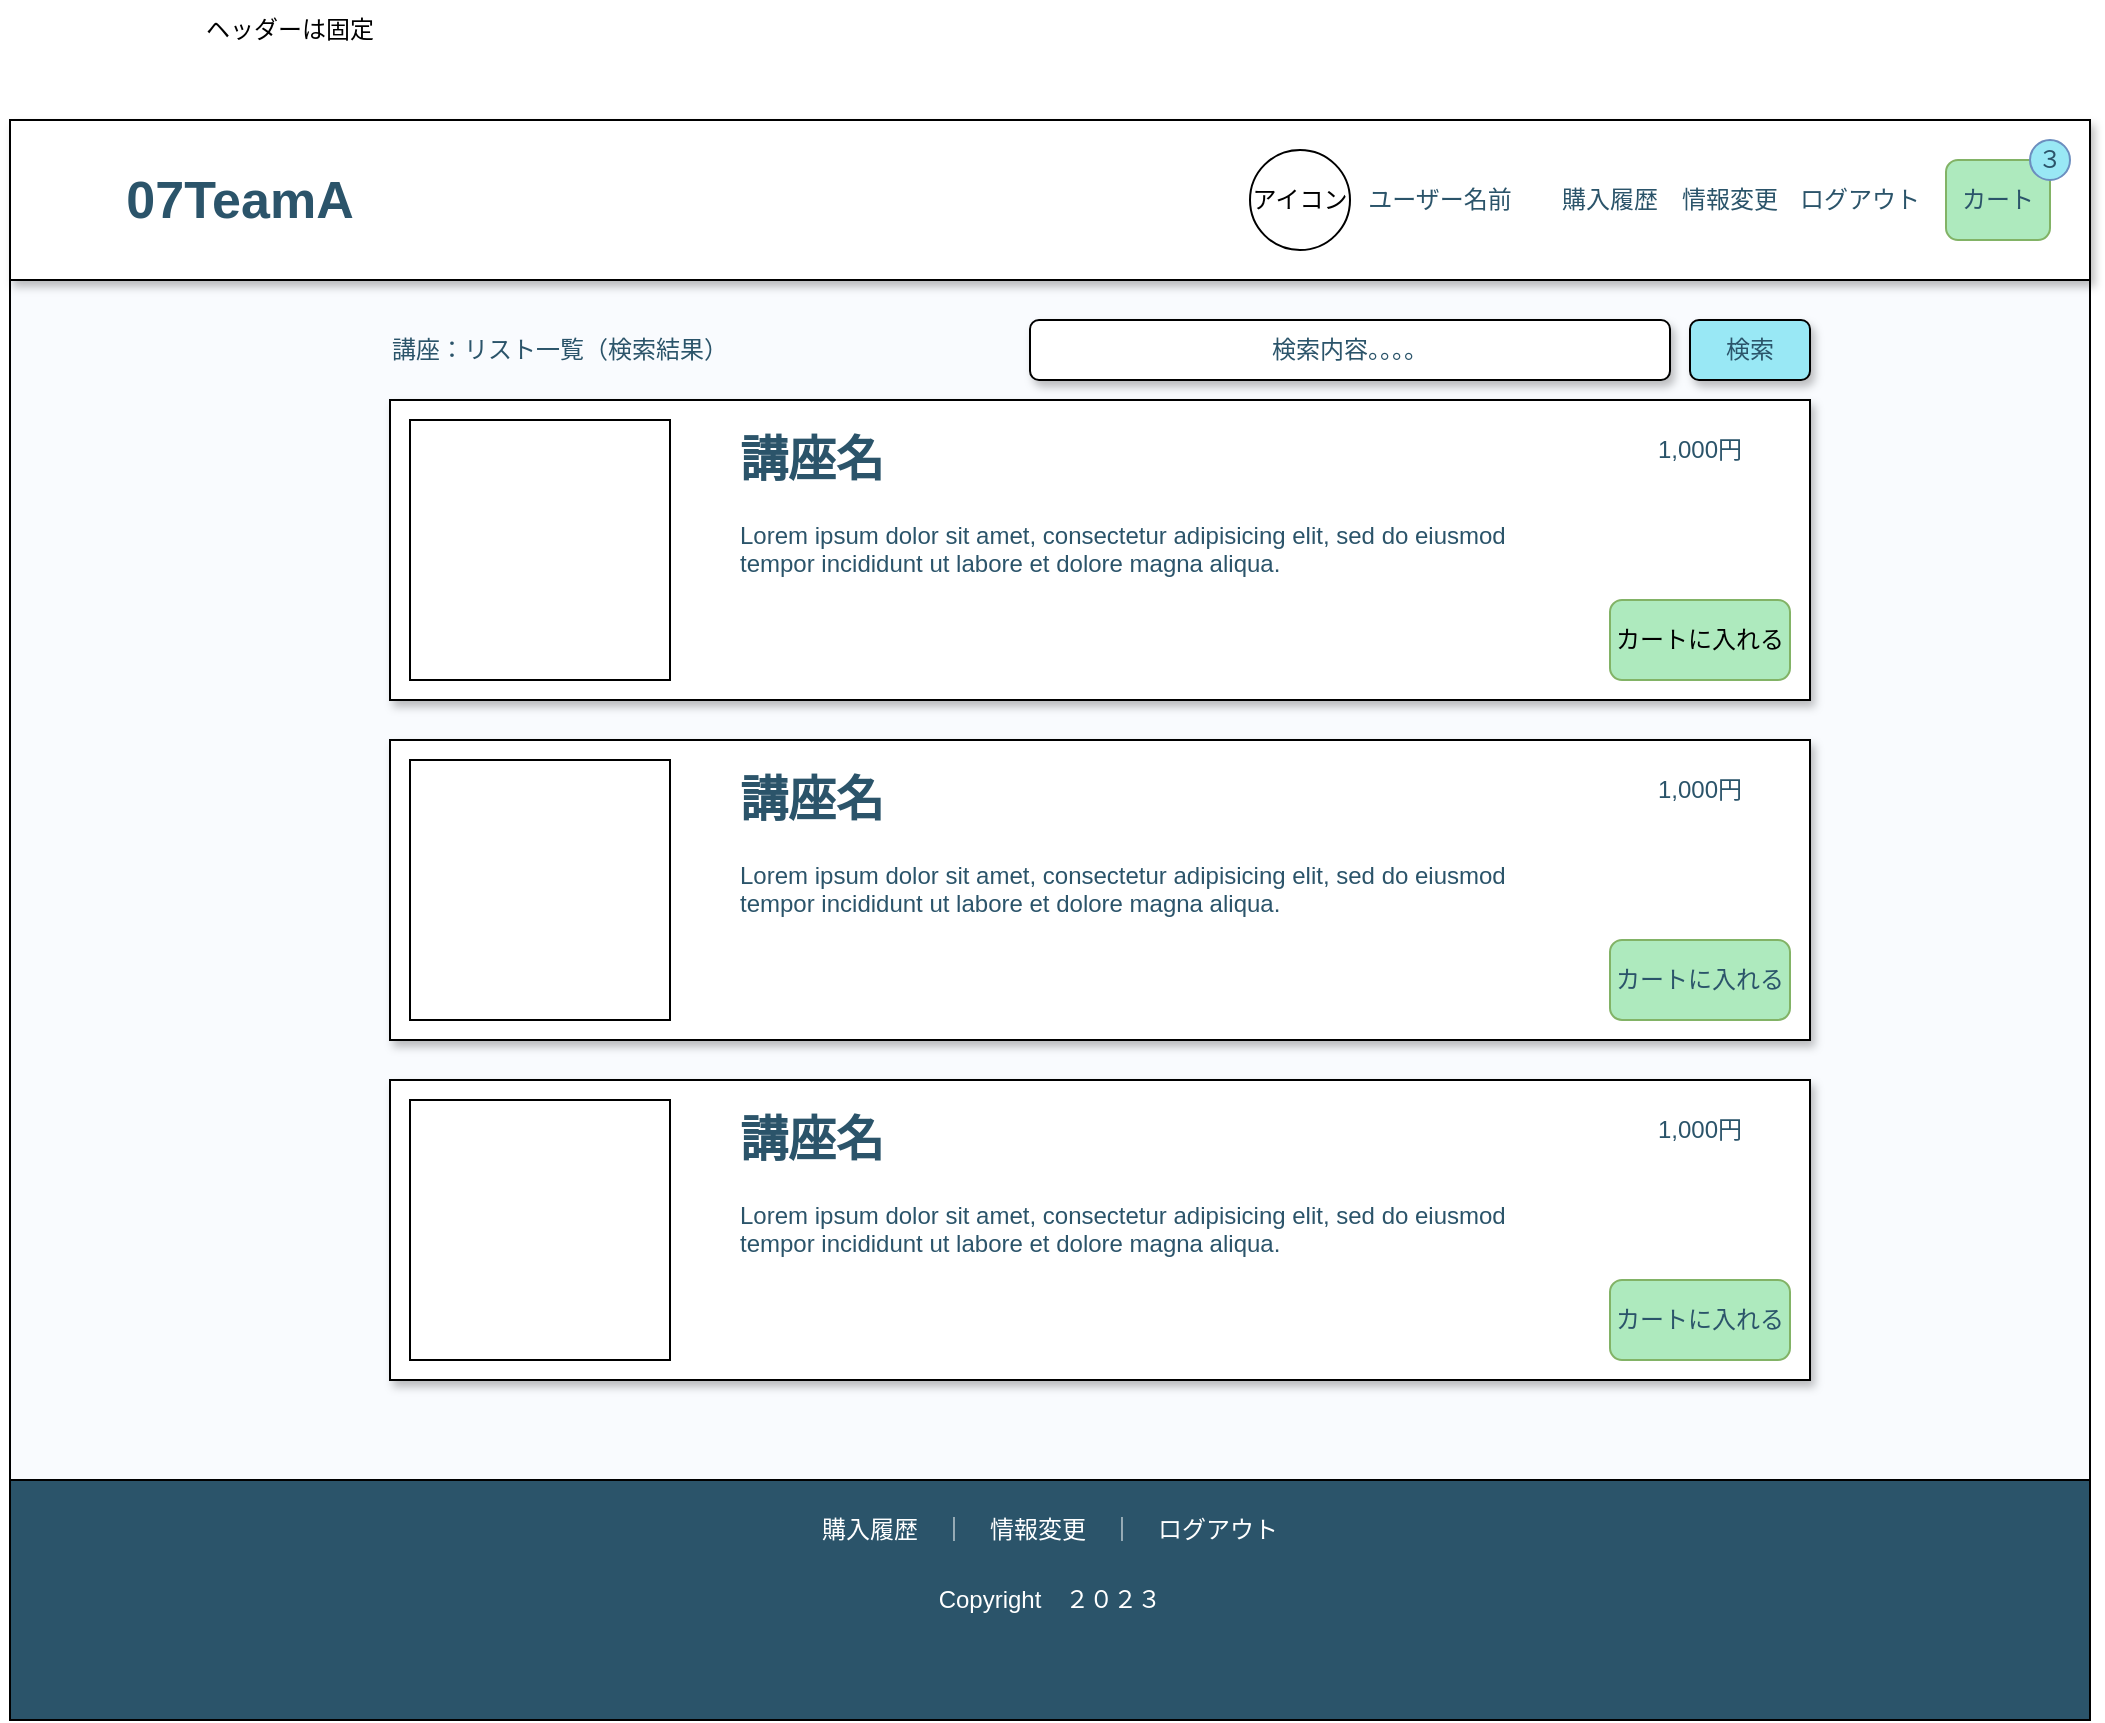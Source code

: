 <mxfile version="21.6.9" type="device" pages="17">
  <diagram name="ユーザー：講座一覧画面" id="mxef6SwTHnuvCHP2HBV5">
    <mxGraphModel dx="987" dy="723" grid="1" gridSize="10" guides="1" tooltips="1" connect="1" arrows="1" fold="1" page="1" pageScale="1" pageWidth="2336" pageHeight="1654" math="0" shadow="0">
      <root>
        <mxCell id="0" />
        <mxCell id="1" parent="0" />
        <mxCell id="jFLekr92K5RUNjTDA_jp-2" value="" style="rounded=0;whiteSpace=wrap;html=1;fillColor=#F9FBFE;" vertex="1" parent="1">
          <mxGeometry x="200" y="80" width="1040" height="800" as="geometry" />
        </mxCell>
        <mxCell id="jFLekr92K5RUNjTDA_jp-4" value="" style="rounded=0;whiteSpace=wrap;html=1;fillColor=#FFFFFF;shadow=1;" vertex="1" parent="1">
          <mxGeometry x="200" y="80" width="1040" height="80" as="geometry" />
        </mxCell>
        <mxCell id="jFLekr92K5RUNjTDA_jp-5" value="カート" style="rounded=1;whiteSpace=wrap;html=1;fillColor=#AEEABE;strokeColor=#82b366;fontColor=#2B546A;" vertex="1" parent="1">
          <mxGeometry x="1168" y="100" width="52" height="40" as="geometry" />
        </mxCell>
        <mxCell id="jFLekr92K5RUNjTDA_jp-6" value="購入履歴" style="text;html=1;strokeColor=none;fillColor=none;align=center;verticalAlign=middle;whiteSpace=wrap;rounded=0;fontColor=#2B546A;" vertex="1" parent="1">
          <mxGeometry x="970" y="105" width="60" height="30" as="geometry" />
        </mxCell>
        <mxCell id="jFLekr92K5RUNjTDA_jp-7" value="情報変更" style="text;html=1;strokeColor=none;fillColor=none;align=center;verticalAlign=middle;whiteSpace=wrap;rounded=0;fontColor=#2B546A;" vertex="1" parent="1">
          <mxGeometry x="1030" y="105" width="60" height="30" as="geometry" />
        </mxCell>
        <mxCell id="jFLekr92K5RUNjTDA_jp-8" value="07TeamA" style="text;html=1;strokeColor=none;fillColor=none;align=center;verticalAlign=middle;whiteSpace=wrap;rounded=0;fontStyle=1;fontSize=26;fontColor=#2B546A;" vertex="1" parent="1">
          <mxGeometry x="230" y="100" width="170" height="40" as="geometry" />
        </mxCell>
        <mxCell id="jFLekr92K5RUNjTDA_jp-10" value="" style="rounded=0;whiteSpace=wrap;html=1;fillColor=#2B546A;" vertex="1" parent="1">
          <mxGeometry x="200" y="760" width="1040" height="120" as="geometry" />
        </mxCell>
        <mxCell id="jFLekr92K5RUNjTDA_jp-11" value="ログアウト" style="text;html=1;strokeColor=none;fillColor=none;align=center;verticalAlign=middle;whiteSpace=wrap;rounded=0;fontColor=#2B546A;" vertex="1" parent="1">
          <mxGeometry x="1090" y="105" width="70" height="30" as="geometry" />
        </mxCell>
        <mxCell id="jFLekr92K5RUNjTDA_jp-12" value="ユーザー名前" style="text;html=1;strokeColor=none;fillColor=none;align=center;verticalAlign=middle;whiteSpace=wrap;rounded=0;fontColor=#2B546A;" vertex="1" parent="1">
          <mxGeometry x="870" y="105" width="90" height="30" as="geometry" />
        </mxCell>
        <mxCell id="jFLekr92K5RUNjTDA_jp-15" value="３" style="ellipse;whiteSpace=wrap;html=1;aspect=fixed;fillColor=#99E8F5;strokeColor=#6c8ebf;fontColor=#2B546A;shadow=0;" vertex="1" parent="1">
          <mxGeometry x="1210" y="90" width="20" height="20" as="geometry" />
        </mxCell>
        <mxCell id="jFLekr92K5RUNjTDA_jp-16" value="" style="rounded=0;whiteSpace=wrap;html=1;shadow=1;" vertex="1" parent="1">
          <mxGeometry x="390" y="220" width="710" height="150" as="geometry" />
        </mxCell>
        <mxCell id="jFLekr92K5RUNjTDA_jp-17" value="" style="whiteSpace=wrap;html=1;aspect=fixed;" vertex="1" parent="1">
          <mxGeometry x="400" y="230" width="130" height="130" as="geometry" />
        </mxCell>
        <mxCell id="jFLekr92K5RUNjTDA_jp-22" value="カートに入れる" style="rounded=1;whiteSpace=wrap;html=1;fillColor=#AEEABE;strokeColor=#82b366;" vertex="1" parent="1">
          <mxGeometry x="1000" y="320" width="90" height="40" as="geometry" />
        </mxCell>
        <mxCell id="jFLekr92K5RUNjTDA_jp-35" value="検索" style="rounded=1;whiteSpace=wrap;html=1;fontColor=#2B546A;fillColor=#99E8F5;shadow=1;" vertex="1" parent="1">
          <mxGeometry x="1040" y="180" width="60" height="30" as="geometry" />
        </mxCell>
        <mxCell id="jFLekr92K5RUNjTDA_jp-36" value="検索内容。。。。" style="rounded=1;whiteSpace=wrap;html=1;fontColor=#2B546A;shadow=1;" vertex="1" parent="1">
          <mxGeometry x="710" y="180" width="320" height="30" as="geometry" />
        </mxCell>
        <mxCell id="jFLekr92K5RUNjTDA_jp-37" value="講座：リスト一覧（検索結果）" style="text;html=1;strokeColor=none;fillColor=none;align=center;verticalAlign=middle;whiteSpace=wrap;rounded=0;fontColor=#2B546A;" vertex="1" parent="1">
          <mxGeometry x="390" y="180" width="170" height="30" as="geometry" />
        </mxCell>
        <mxCell id="jFLekr92K5RUNjTDA_jp-39" value="購入履歴　｜　情報変更　｜　ログアウト" style="text;html=1;strokeColor=none;fillColor=none;align=center;verticalAlign=middle;whiteSpace=wrap;rounded=0;fontColor=#FFFFFF;" vertex="1" parent="1">
          <mxGeometry x="545" y="770" width="350" height="30" as="geometry" />
        </mxCell>
        <mxCell id="jFLekr92K5RUNjTDA_jp-40" value="Copyright　２０２３" style="text;html=1;strokeColor=none;fillColor=none;align=center;verticalAlign=middle;whiteSpace=wrap;rounded=0;fontColor=#FFFFFF;" vertex="1" parent="1">
          <mxGeometry x="645" y="805" width="150" height="30" as="geometry" />
        </mxCell>
        <mxCell id="F42fi_wcrtRlFhzM0shn-1" value="アイコン" style="ellipse;whiteSpace=wrap;html=1;aspect=fixed;" vertex="1" parent="1">
          <mxGeometry x="820" y="95" width="50" height="50" as="geometry" />
        </mxCell>
        <mxCell id="v-BdRl2Am8KmukAfTZh4-1" value="&lt;h1&gt;講座名&lt;/h1&gt;&lt;p&gt;Lorem ipsum dolor sit amet, consectetur adipisicing elit, sed do eiusmod tempor incididunt ut labore et dolore magna aliqua.&lt;/p&gt;" style="text;html=1;strokeColor=none;fillColor=none;spacing=5;spacingTop=-20;whiteSpace=wrap;overflow=hidden;rounded=0;fontColor=#2B546A;" vertex="1" parent="1">
          <mxGeometry x="560" y="230" width="420" height="130" as="geometry" />
        </mxCell>
        <mxCell id="v-BdRl2Am8KmukAfTZh4-2" value="1,000円" style="text;html=1;strokeColor=none;fillColor=none;align=center;verticalAlign=middle;whiteSpace=wrap;rounded=0;fontColor=#2B546A;" vertex="1" parent="1">
          <mxGeometry x="1015" y="230" width="60" height="30" as="geometry" />
        </mxCell>
        <mxCell id="v-BdRl2Am8KmukAfTZh4-8" value="" style="rounded=0;whiteSpace=wrap;html=1;shadow=1;" vertex="1" parent="1">
          <mxGeometry x="390" y="390" width="710" height="150" as="geometry" />
        </mxCell>
        <mxCell id="v-BdRl2Am8KmukAfTZh4-9" value="" style="whiteSpace=wrap;html=1;aspect=fixed;" vertex="1" parent="1">
          <mxGeometry x="400" y="400" width="130" height="130" as="geometry" />
        </mxCell>
        <mxCell id="v-BdRl2Am8KmukAfTZh4-10" value="カートに入れる" style="rounded=1;whiteSpace=wrap;html=1;fillColor=#AEEABE;strokeColor=#82b366;fontColor=#2B546A;" vertex="1" parent="1">
          <mxGeometry x="1000" y="490" width="90" height="40" as="geometry" />
        </mxCell>
        <mxCell id="v-BdRl2Am8KmukAfTZh4-11" value="&lt;h1&gt;講座名&lt;/h1&gt;&lt;p&gt;Lorem ipsum dolor sit amet, consectetur adipisicing elit, sed do eiusmod tempor incididunt ut labore et dolore magna aliqua.&lt;/p&gt;" style="text;html=1;strokeColor=none;fillColor=none;spacing=5;spacingTop=-20;whiteSpace=wrap;overflow=hidden;rounded=0;fontColor=#2B546A;" vertex="1" parent="1">
          <mxGeometry x="560" y="400" width="420" height="130" as="geometry" />
        </mxCell>
        <mxCell id="v-BdRl2Am8KmukAfTZh4-12" value="1,000円" style="text;html=1;strokeColor=none;fillColor=none;align=center;verticalAlign=middle;whiteSpace=wrap;rounded=0;fontColor=#2B546A;" vertex="1" parent="1">
          <mxGeometry x="1015" y="400" width="60" height="30" as="geometry" />
        </mxCell>
        <mxCell id="v-BdRl2Am8KmukAfTZh4-13" value="" style="rounded=0;whiteSpace=wrap;html=1;shadow=1;" vertex="1" parent="1">
          <mxGeometry x="390" y="560" width="710" height="150" as="geometry" />
        </mxCell>
        <mxCell id="v-BdRl2Am8KmukAfTZh4-14" value="" style="whiteSpace=wrap;html=1;aspect=fixed;" vertex="1" parent="1">
          <mxGeometry x="400" y="570" width="130" height="130" as="geometry" />
        </mxCell>
        <mxCell id="v-BdRl2Am8KmukAfTZh4-15" value="カートに入れる" style="rounded=1;whiteSpace=wrap;html=1;fillColor=#AEEABE;strokeColor=#82b366;fontColor=#2B546A;" vertex="1" parent="1">
          <mxGeometry x="1000" y="660" width="90" height="40" as="geometry" />
        </mxCell>
        <mxCell id="v-BdRl2Am8KmukAfTZh4-16" value="&lt;h1&gt;講座名&lt;/h1&gt;&lt;p&gt;Lorem ipsum dolor sit amet, consectetur adipisicing elit, sed do eiusmod tempor incididunt ut labore et dolore magna aliqua.&lt;/p&gt;" style="text;html=1;strokeColor=none;fillColor=none;spacing=5;spacingTop=-20;whiteSpace=wrap;overflow=hidden;rounded=0;fontColor=#2B546A;" vertex="1" parent="1">
          <mxGeometry x="560" y="570" width="420" height="130" as="geometry" />
        </mxCell>
        <mxCell id="v-BdRl2Am8KmukAfTZh4-17" value="1,000円" style="text;html=1;strokeColor=none;fillColor=none;align=center;verticalAlign=middle;whiteSpace=wrap;rounded=0;fontColor=#2B546A;" vertex="1" parent="1">
          <mxGeometry x="1015" y="570" width="60" height="30" as="geometry" />
        </mxCell>
        <mxCell id="eTLTK8OQEXQ2WMzZl-50-1" value="ヘッダーは固定" style="text;html=1;strokeColor=none;fillColor=none;align=center;verticalAlign=middle;whiteSpace=wrap;rounded=0;" vertex="1" parent="1">
          <mxGeometry x="290" y="20" width="100" height="30" as="geometry" />
        </mxCell>
      </root>
    </mxGraphModel>
  </diagram>
  <diagram name="ユーザー：講座情報詳細" id="KhAgV7Bbb2HOXUD0cEIy">
    <mxGraphModel dx="1160" dy="705" grid="1" gridSize="10" guides="1" tooltips="1" connect="1" arrows="1" fold="1" page="1" pageScale="1" pageWidth="2336" pageHeight="1654" math="0" shadow="0">
      <root>
        <mxCell id="uJszTSU0QrCRivlkneIy-0" />
        <mxCell id="uJszTSU0QrCRivlkneIy-1" parent="uJszTSU0QrCRivlkneIy-0" />
        <mxCell id="uJszTSU0QrCRivlkneIy-2" value="" style="rounded=0;whiteSpace=wrap;html=1;" vertex="1" parent="uJszTSU0QrCRivlkneIy-1">
          <mxGeometry x="200" y="80" width="1040" height="800" as="geometry" />
        </mxCell>
        <mxCell id="uJszTSU0QrCRivlkneIy-3" value="" style="rounded=0;whiteSpace=wrap;html=1;" vertex="1" parent="uJszTSU0QrCRivlkneIy-1">
          <mxGeometry x="200" y="80" width="1040" height="80" as="geometry" />
        </mxCell>
        <mxCell id="uJszTSU0QrCRivlkneIy-4" value="カート" style="rounded=1;whiteSpace=wrap;html=1;fillColor=#d5e8d4;strokeColor=#82b366;" vertex="1" parent="uJszTSU0QrCRivlkneIy-1">
          <mxGeometry x="1168" y="100" width="52" height="40" as="geometry" />
        </mxCell>
        <mxCell id="uJszTSU0QrCRivlkneIy-5" value="購入履歴" style="text;html=1;strokeColor=none;fillColor=none;align=center;verticalAlign=middle;whiteSpace=wrap;rounded=0;" vertex="1" parent="uJszTSU0QrCRivlkneIy-1">
          <mxGeometry x="970" y="105" width="60" height="30" as="geometry" />
        </mxCell>
        <mxCell id="uJszTSU0QrCRivlkneIy-6" value="情報変更" style="text;html=1;strokeColor=none;fillColor=none;align=center;verticalAlign=middle;whiteSpace=wrap;rounded=0;" vertex="1" parent="uJszTSU0QrCRivlkneIy-1">
          <mxGeometry x="1030" y="105" width="60" height="30" as="geometry" />
        </mxCell>
        <mxCell id="uJszTSU0QrCRivlkneIy-7" value="サイト名前" style="text;html=1;strokeColor=none;fillColor=none;align=center;verticalAlign=middle;whiteSpace=wrap;rounded=0;fontStyle=1;fontSize=26;" vertex="1" parent="uJszTSU0QrCRivlkneIy-1">
          <mxGeometry x="220" y="100" width="170" height="40" as="geometry" />
        </mxCell>
        <mxCell id="uJszTSU0QrCRivlkneIy-9" value="" style="rounded=0;whiteSpace=wrap;html=1;" vertex="1" parent="uJszTSU0QrCRivlkneIy-1">
          <mxGeometry x="200" y="760" width="1040" height="120" as="geometry" />
        </mxCell>
        <mxCell id="uJszTSU0QrCRivlkneIy-10" value="ログアウト" style="text;html=1;strokeColor=none;fillColor=none;align=center;verticalAlign=middle;whiteSpace=wrap;rounded=0;" vertex="1" parent="uJszTSU0QrCRivlkneIy-1">
          <mxGeometry x="1090" y="105" width="70" height="30" as="geometry" />
        </mxCell>
        <mxCell id="uJszTSU0QrCRivlkneIy-11" value="ユーザー名前" style="text;html=1;strokeColor=none;fillColor=none;align=center;verticalAlign=middle;whiteSpace=wrap;rounded=0;" vertex="1" parent="uJszTSU0QrCRivlkneIy-1">
          <mxGeometry x="805" y="105" width="90" height="30" as="geometry" />
        </mxCell>
        <mxCell id="uJszTSU0QrCRivlkneIy-12" value="３" style="ellipse;whiteSpace=wrap;html=1;aspect=fixed;fillColor=#dae8fc;strokeColor=#6c8ebf;" vertex="1" parent="uJszTSU0QrCRivlkneIy-1">
          <mxGeometry x="1210" y="90" width="20" height="20" as="geometry" />
        </mxCell>
        <mxCell id="uJszTSU0QrCRivlkneIy-21" value="購入履歴　｜　情報変更　｜　ログアウト" style="text;html=1;strokeColor=none;fillColor=none;align=center;verticalAlign=middle;whiteSpace=wrap;rounded=0;" vertex="1" parent="uJszTSU0QrCRivlkneIy-1">
          <mxGeometry x="545" y="770" width="350" height="30" as="geometry" />
        </mxCell>
        <mxCell id="uJszTSU0QrCRivlkneIy-22" value="Copyright　２０２３" style="text;html=1;strokeColor=none;fillColor=none;align=center;verticalAlign=middle;whiteSpace=wrap;rounded=0;" vertex="1" parent="uJszTSU0QrCRivlkneIy-1">
          <mxGeometry x="645" y="805" width="150" height="30" as="geometry" />
        </mxCell>
        <mxCell id="uJszTSU0QrCRivlkneIy-33" value="アイコン" style="ellipse;whiteSpace=wrap;html=1;aspect=fixed;" vertex="1" parent="uJszTSU0QrCRivlkneIy-1">
          <mxGeometry x="755" y="95" width="50" height="50" as="geometry" />
        </mxCell>
        <mxCell id="-IWokWVQ-r4DAVJl5QCY-1" value="講座名" style="text;html=1;strokeColor=none;fillColor=none;align=center;verticalAlign=middle;whiteSpace=wrap;rounded=0;fontStyle=1;fontSize=29;" vertex="1" parent="uJszTSU0QrCRivlkneIy-1">
          <mxGeometry x="590" y="240" width="140" height="30" as="geometry" />
        </mxCell>
        <mxCell id="-IWokWVQ-r4DAVJl5QCY-2" value="画像" style="whiteSpace=wrap;html=1;aspect=fixed;" vertex="1" parent="uJszTSU0QrCRivlkneIy-1">
          <mxGeometry x="380" y="240" width="200" height="200" as="geometry" />
        </mxCell>
        <mxCell id="-IWokWVQ-r4DAVJl5QCY-3" value="講座概要" style="rounded=0;whiteSpace=wrap;html=1;" vertex="1" parent="uJszTSU0QrCRivlkneIy-1">
          <mxGeometry x="380" y="450" width="700" height="220" as="geometry" />
        </mxCell>
        <mxCell id="-IWokWVQ-r4DAVJl5QCY-4" value="カートに追加" style="rounded=1;whiteSpace=wrap;html=1;fillColor=#d5e8d4;strokeColor=#82b366;" vertex="1" parent="uJszTSU0QrCRivlkneIy-1">
          <mxGeometry x="670" y="690" width="120" height="40" as="geometry" />
        </mxCell>
        <mxCell id="-IWokWVQ-r4DAVJl5QCY-5" value="料金　　　：　１０，０００円&lt;br&gt;開始日　　：　2023&lt;br&gt;終了日　　：　2023&lt;br&gt;レッスン開始時間：　９PM&lt;br&gt;レッスン期間：　９０分" style="text;html=1;strokeColor=none;fillColor=none;align=left;verticalAlign=middle;whiteSpace=wrap;rounded=0;" vertex="1" parent="uJszTSU0QrCRivlkneIy-1">
          <mxGeometry x="610" y="300" width="460" height="140" as="geometry" />
        </mxCell>
        <mxCell id="-IWokWVQ-r4DAVJl5QCY-7" value="カートに追加" style="rounded=1;whiteSpace=wrap;html=1;fillColor=#d5e8d4;strokeColor=#82b366;" vertex="1" parent="uJszTSU0QrCRivlkneIy-1">
          <mxGeometry x="950" y="350" width="120" height="40" as="geometry" />
        </mxCell>
        <mxCell id="-IWokWVQ-r4DAVJl5QCY-8" value="概要" style="text;html=1;strokeColor=none;fillColor=none;align=center;verticalAlign=middle;whiteSpace=wrap;rounded=0;" vertex="1" parent="uJszTSU0QrCRivlkneIy-1">
          <mxGeometry x="620" y="270" width="60" height="30" as="geometry" />
        </mxCell>
        <mxCell id="-IWokWVQ-r4DAVJl5QCY-10" value="講座一覧に戻る" style="text;html=1;strokeColor=none;fillColor=none;align=center;verticalAlign=middle;whiteSpace=wrap;rounded=0;" vertex="1" parent="uJszTSU0QrCRivlkneIy-1">
          <mxGeometry x="434" y="190" width="92" height="30" as="geometry" />
        </mxCell>
        <mxCell id="-IWokWVQ-r4DAVJl5QCY-12" value="講座一覧" style="text;html=1;strokeColor=none;fillColor=none;align=center;verticalAlign=middle;whiteSpace=wrap;rounded=0;" vertex="1" parent="uJszTSU0QrCRivlkneIy-1">
          <mxGeometry x="910" y="105" width="60" height="30" as="geometry" />
        </mxCell>
        <mxCell id="-IWokWVQ-r4DAVJl5QCY-15" value="&lt;b&gt;&lt;font style=&quot;font-size: 20px;&quot;&gt;&amp;lt;&amp;lt;&lt;/font&gt;&lt;/b&gt;" style="text;html=1;strokeColor=none;fillColor=none;align=center;verticalAlign=middle;whiteSpace=wrap;rounded=0;" vertex="1" parent="uJszTSU0QrCRivlkneIy-1">
          <mxGeometry x="390" y="190" width="60" height="30" as="geometry" />
        </mxCell>
      </root>
    </mxGraphModel>
  </diagram>
  <diagram name="ユーザー：　カート一覧" id="syQzAIjk-WXesqsZYCag">
    <mxGraphModel dx="1434" dy="790" grid="1" gridSize="10" guides="1" tooltips="1" connect="1" arrows="1" fold="1" page="1" pageScale="1" pageWidth="2336" pageHeight="1654" math="0" shadow="0">
      <root>
        <mxCell id="9FBJf-go5CMsQ0o-ZoV--0" />
        <mxCell id="9FBJf-go5CMsQ0o-ZoV--1" parent="9FBJf-go5CMsQ0o-ZoV--0" />
        <mxCell id="9FBJf-go5CMsQ0o-ZoV--2" value="" style="rounded=0;whiteSpace=wrap;html=1;fillColor=#f5f5f5;fontColor=#333333;strokeColor=#666666;" vertex="1" parent="9FBJf-go5CMsQ0o-ZoV--1">
          <mxGeometry x="200" y="80" width="1040" height="800" as="geometry" />
        </mxCell>
        <mxCell id="9FBJf-go5CMsQ0o-ZoV--3" value="" style="rounded=0;whiteSpace=wrap;html=1;fillColor=#647687;strokeColor=#314354;fontColor=#ffffff;" vertex="1" parent="9FBJf-go5CMsQ0o-ZoV--1">
          <mxGeometry x="200" y="80" width="1040" height="80" as="geometry" />
        </mxCell>
        <mxCell id="9FBJf-go5CMsQ0o-ZoV--4" value="カート" style="rounded=1;whiteSpace=wrap;html=1;fillColor=#d5e8d4;strokeColor=#82b366;" vertex="1" parent="9FBJf-go5CMsQ0o-ZoV--1">
          <mxGeometry x="1168" y="100" width="52" height="40" as="geometry" />
        </mxCell>
        <mxCell id="9FBJf-go5CMsQ0o-ZoV--5" value="購入履歴" style="text;html=1;strokeColor=none;fillColor=none;align=center;verticalAlign=middle;whiteSpace=wrap;rounded=0;" vertex="1" parent="9FBJf-go5CMsQ0o-ZoV--1">
          <mxGeometry x="970" y="105" width="60" height="30" as="geometry" />
        </mxCell>
        <mxCell id="9FBJf-go5CMsQ0o-ZoV--6" value="情報変更" style="text;html=1;strokeColor=none;fillColor=none;align=center;verticalAlign=middle;whiteSpace=wrap;rounded=0;" vertex="1" parent="9FBJf-go5CMsQ0o-ZoV--1">
          <mxGeometry x="1030" y="105" width="60" height="30" as="geometry" />
        </mxCell>
        <mxCell id="9FBJf-go5CMsQ0o-ZoV--7" value="サイト名前" style="text;html=1;strokeColor=none;fillColor=none;align=center;verticalAlign=middle;whiteSpace=wrap;rounded=0;fontStyle=1;fontSize=26;" vertex="1" parent="9FBJf-go5CMsQ0o-ZoV--1">
          <mxGeometry x="220" y="100" width="170" height="40" as="geometry" />
        </mxCell>
        <mxCell id="9FBJf-go5CMsQ0o-ZoV--8" value="" style="rounded=0;whiteSpace=wrap;html=1;fillColor=#647687;fontColor=#ffffff;strokeColor=#314354;" vertex="1" parent="9FBJf-go5CMsQ0o-ZoV--1">
          <mxGeometry x="200" y="760" width="1040" height="120" as="geometry" />
        </mxCell>
        <mxCell id="9FBJf-go5CMsQ0o-ZoV--9" value="ログアウト" style="text;html=1;strokeColor=none;fillColor=none;align=center;verticalAlign=middle;whiteSpace=wrap;rounded=0;" vertex="1" parent="9FBJf-go5CMsQ0o-ZoV--1">
          <mxGeometry x="1090" y="105" width="70" height="30" as="geometry" />
        </mxCell>
        <mxCell id="9FBJf-go5CMsQ0o-ZoV--10" value="ユーザー名前" style="text;html=1;strokeColor=none;fillColor=none;align=center;verticalAlign=middle;whiteSpace=wrap;rounded=0;" vertex="1" parent="9FBJf-go5CMsQ0o-ZoV--1">
          <mxGeometry x="805" y="105" width="90" height="30" as="geometry" />
        </mxCell>
        <mxCell id="9FBJf-go5CMsQ0o-ZoV--11" value="３" style="ellipse;whiteSpace=wrap;html=1;aspect=fixed;fillColor=#dae8fc;strokeColor=#6c8ebf;" vertex="1" parent="9FBJf-go5CMsQ0o-ZoV--1">
          <mxGeometry x="1210" y="90" width="20" height="20" as="geometry" />
        </mxCell>
        <mxCell id="9FBJf-go5CMsQ0o-ZoV--12" value="購入履歴　｜　情報変更　｜　ログアウト" style="text;html=1;strokeColor=none;fillColor=none;align=center;verticalAlign=middle;whiteSpace=wrap;rounded=0;" vertex="1" parent="9FBJf-go5CMsQ0o-ZoV--1">
          <mxGeometry x="545" y="770" width="350" height="30" as="geometry" />
        </mxCell>
        <mxCell id="9FBJf-go5CMsQ0o-ZoV--13" value="Copyright　２０２３" style="text;html=1;strokeColor=none;fillColor=none;align=center;verticalAlign=middle;whiteSpace=wrap;rounded=0;" vertex="1" parent="9FBJf-go5CMsQ0o-ZoV--1">
          <mxGeometry x="645" y="805" width="150" height="30" as="geometry" />
        </mxCell>
        <mxCell id="9FBJf-go5CMsQ0o-ZoV--14" value="アイコン" style="ellipse;whiteSpace=wrap;html=1;aspect=fixed;" vertex="1" parent="9FBJf-go5CMsQ0o-ZoV--1">
          <mxGeometry x="755" y="95" width="50" height="50" as="geometry" />
        </mxCell>
        <mxCell id="9FBJf-go5CMsQ0o-ZoV--23" value="講座一覧" style="text;html=1;strokeColor=none;fillColor=none;align=center;verticalAlign=middle;whiteSpace=wrap;rounded=0;" vertex="1" parent="9FBJf-go5CMsQ0o-ZoV--1">
          <mxGeometry x="910" y="105" width="60" height="30" as="geometry" />
        </mxCell>
        <mxCell id="MaX3u8dN7E0Y2aWgJibG-0" value="&lt;b&gt;&lt;font style=&quot;font-size: 22px;&quot;&gt;カート&lt;/font&gt;&lt;/b&gt;" style="text;html=1;strokeColor=none;fillColor=none;align=center;verticalAlign=middle;whiteSpace=wrap;rounded=0;" vertex="1" parent="9FBJf-go5CMsQ0o-ZoV--1">
          <mxGeometry x="350" y="200" width="80" height="30" as="geometry" />
        </mxCell>
        <mxCell id="r95436kKcWZFdPPq2Tnm-16" value="&lt;b&gt;&lt;font style=&quot;font-size: 22px;&quot;&gt;４，０００円&lt;/font&gt;&lt;/b&gt;" style="text;html=1;strokeColor=none;fillColor=none;align=center;verticalAlign=middle;whiteSpace=wrap;rounded=0;" vertex="1" parent="9FBJf-go5CMsQ0o-ZoV--1">
          <mxGeometry x="910" y="200" width="240" height="30" as="geometry" />
        </mxCell>
        <mxCell id="r95436kKcWZFdPPq2Tnm-18" value="&lt;font style=&quot;font-size: 18px;&quot;&gt;&lt;b&gt;購入&lt;/b&gt;&lt;/font&gt;" style="rounded=1;whiteSpace=wrap;html=1;fillColor=#d5e8d4;strokeColor=#82b366;" vertex="1" parent="9FBJf-go5CMsQ0o-ZoV--1">
          <mxGeometry x="675" y="630" width="120" height="50" as="geometry" />
        </mxCell>
        <mxCell id="r95436kKcWZFdPPq2Tnm-19" value="&lt;b&gt;&lt;font style=&quot;font-size: 22px;&quot;&gt;４，０００円&lt;/font&gt;&lt;/b&gt;" style="text;html=1;strokeColor=none;fillColor=none;align=center;verticalAlign=middle;whiteSpace=wrap;rounded=0;" vertex="1" parent="9FBJf-go5CMsQ0o-ZoV--1">
          <mxGeometry x="900" y="590" width="240" height="30" as="geometry" />
        </mxCell>
        <mxCell id="fj9YPNzZkm2PYBRLpE0G-1" value="" style="rounded=0;whiteSpace=wrap;html=1;" vertex="1" parent="9FBJf-go5CMsQ0o-ZoV--1">
          <mxGeometry x="380" y="260" width="710" height="150" as="geometry" />
        </mxCell>
        <mxCell id="fj9YPNzZkm2PYBRLpE0G-2" value="" style="whiteSpace=wrap;html=1;aspect=fixed;" vertex="1" parent="9FBJf-go5CMsQ0o-ZoV--1">
          <mxGeometry x="390" y="270" width="130" height="130" as="geometry" />
        </mxCell>
        <mxCell id="fj9YPNzZkm2PYBRLpE0G-3" value="カートから削除" style="rounded=1;whiteSpace=wrap;html=1;fillColor=#f8cecc;strokeColor=#b85450;" vertex="1" parent="9FBJf-go5CMsQ0o-ZoV--1">
          <mxGeometry x="990" y="360" width="90" height="40" as="geometry" />
        </mxCell>
        <mxCell id="fj9YPNzZkm2PYBRLpE0G-4" value="&lt;h1&gt;講座名&lt;/h1&gt;&lt;p&gt;Lorem ipsum dolor sit amet, consectetur adipisicing elit, sed do eiusmod tempor incididunt ut labore et dolore magna aliqua.&lt;/p&gt;" style="text;html=1;strokeColor=none;fillColor=none;spacing=5;spacingTop=-20;whiteSpace=wrap;overflow=hidden;rounded=0;" vertex="1" parent="9FBJf-go5CMsQ0o-ZoV--1">
          <mxGeometry x="550" y="270" width="420" height="130" as="geometry" />
        </mxCell>
        <mxCell id="fj9YPNzZkm2PYBRLpE0G-5" value="1,000円" style="text;html=1;strokeColor=none;fillColor=none;align=center;verticalAlign=middle;whiteSpace=wrap;rounded=0;" vertex="1" parent="9FBJf-go5CMsQ0o-ZoV--1">
          <mxGeometry x="1005" y="270" width="60" height="30" as="geometry" />
        </mxCell>
        <mxCell id="fj9YPNzZkm2PYBRLpE0G-6" value="" style="rounded=0;whiteSpace=wrap;html=1;" vertex="1" parent="9FBJf-go5CMsQ0o-ZoV--1">
          <mxGeometry x="380" y="420" width="710" height="150" as="geometry" />
        </mxCell>
        <mxCell id="fj9YPNzZkm2PYBRLpE0G-7" value="" style="whiteSpace=wrap;html=1;aspect=fixed;" vertex="1" parent="9FBJf-go5CMsQ0o-ZoV--1">
          <mxGeometry x="390" y="430" width="130" height="130" as="geometry" />
        </mxCell>
        <mxCell id="fj9YPNzZkm2PYBRLpE0G-9" value="&lt;h1&gt;講座名&lt;/h1&gt;&lt;p&gt;Lorem ipsum dolor sit amet, consectetur adipisicing elit, sed do eiusmod tempor incididunt ut labore et dolore magna aliqua.&lt;/p&gt;" style="text;html=1;strokeColor=none;fillColor=none;spacing=5;spacingTop=-20;whiteSpace=wrap;overflow=hidden;rounded=0;" vertex="1" parent="9FBJf-go5CMsQ0o-ZoV--1">
          <mxGeometry x="550" y="430" width="420" height="130" as="geometry" />
        </mxCell>
        <mxCell id="fj9YPNzZkm2PYBRLpE0G-10" value="1,000円" style="text;html=1;strokeColor=none;fillColor=none;align=center;verticalAlign=middle;whiteSpace=wrap;rounded=0;" vertex="1" parent="9FBJf-go5CMsQ0o-ZoV--1">
          <mxGeometry x="1005" y="430" width="60" height="30" as="geometry" />
        </mxCell>
        <mxCell id="fj9YPNzZkm2PYBRLpE0G-11" value="カートから削除" style="rounded=1;whiteSpace=wrap;html=1;fillColor=#f8cecc;strokeColor=#b85450;" vertex="1" parent="9FBJf-go5CMsQ0o-ZoV--1">
          <mxGeometry x="990" y="520" width="90" height="40" as="geometry" />
        </mxCell>
      </root>
    </mxGraphModel>
  </diagram>
  <diagram name="ユーザー：支払い選択" id="G2g0khl_HSasS1efqePT">
    <mxGraphModel dx="1434" dy="790" grid="1" gridSize="10" guides="1" tooltips="1" connect="1" arrows="1" fold="1" page="1" pageScale="1" pageWidth="2336" pageHeight="1654" math="0" shadow="0">
      <root>
        <mxCell id="6TOWLMFad2bRVVyVs2Qg-0" />
        <mxCell id="6TOWLMFad2bRVVyVs2Qg-1" parent="6TOWLMFad2bRVVyVs2Qg-0" />
        <mxCell id="6TOWLMFad2bRVVyVs2Qg-2" value="" style="rounded=0;whiteSpace=wrap;html=1;" vertex="1" parent="6TOWLMFad2bRVVyVs2Qg-1">
          <mxGeometry x="200" y="80" width="1040" height="800" as="geometry" />
        </mxCell>
        <mxCell id="6TOWLMFad2bRVVyVs2Qg-3" value="" style="rounded=0;whiteSpace=wrap;html=1;fillColor=#647687;fontColor=#ffffff;strokeColor=#314354;" vertex="1" parent="6TOWLMFad2bRVVyVs2Qg-1">
          <mxGeometry x="200" y="80" width="1040" height="80" as="geometry" />
        </mxCell>
        <mxCell id="6TOWLMFad2bRVVyVs2Qg-4" value="カート" style="rounded=1;whiteSpace=wrap;html=1;fillColor=#d5e8d4;strokeColor=#82b366;" vertex="1" parent="6TOWLMFad2bRVVyVs2Qg-1">
          <mxGeometry x="1168" y="100" width="52" height="40" as="geometry" />
        </mxCell>
        <mxCell id="6TOWLMFad2bRVVyVs2Qg-5" value="購入履歴" style="text;html=1;strokeColor=none;fillColor=none;align=center;verticalAlign=middle;whiteSpace=wrap;rounded=0;" vertex="1" parent="6TOWLMFad2bRVVyVs2Qg-1">
          <mxGeometry x="970" y="105" width="60" height="30" as="geometry" />
        </mxCell>
        <mxCell id="6TOWLMFad2bRVVyVs2Qg-6" value="情報変更" style="text;html=1;strokeColor=none;fillColor=none;align=center;verticalAlign=middle;whiteSpace=wrap;rounded=0;" vertex="1" parent="6TOWLMFad2bRVVyVs2Qg-1">
          <mxGeometry x="1030" y="105" width="60" height="30" as="geometry" />
        </mxCell>
        <mxCell id="6TOWLMFad2bRVVyVs2Qg-7" value="サイト名前" style="text;html=1;strokeColor=none;fillColor=none;align=center;verticalAlign=middle;whiteSpace=wrap;rounded=0;fontStyle=1;fontSize=26;" vertex="1" parent="6TOWLMFad2bRVVyVs2Qg-1">
          <mxGeometry x="220" y="100" width="170" height="40" as="geometry" />
        </mxCell>
        <mxCell id="6TOWLMFad2bRVVyVs2Qg-8" value="" style="rounded=0;whiteSpace=wrap;html=1;fillColor=#647687;fontColor=#ffffff;strokeColor=#314354;" vertex="1" parent="6TOWLMFad2bRVVyVs2Qg-1">
          <mxGeometry x="200" y="760" width="1040" height="120" as="geometry" />
        </mxCell>
        <mxCell id="6TOWLMFad2bRVVyVs2Qg-9" value="ログアウト" style="text;html=1;strokeColor=none;fillColor=none;align=center;verticalAlign=middle;whiteSpace=wrap;rounded=0;" vertex="1" parent="6TOWLMFad2bRVVyVs2Qg-1">
          <mxGeometry x="1090" y="105" width="70" height="30" as="geometry" />
        </mxCell>
        <mxCell id="6TOWLMFad2bRVVyVs2Qg-10" value="ユーザー名前" style="text;html=1;strokeColor=none;fillColor=none;align=center;verticalAlign=middle;whiteSpace=wrap;rounded=0;" vertex="1" parent="6TOWLMFad2bRVVyVs2Qg-1">
          <mxGeometry x="805" y="105" width="90" height="30" as="geometry" />
        </mxCell>
        <mxCell id="6TOWLMFad2bRVVyVs2Qg-11" value="３" style="ellipse;whiteSpace=wrap;html=1;aspect=fixed;fillColor=#dae8fc;strokeColor=#6c8ebf;" vertex="1" parent="6TOWLMFad2bRVVyVs2Qg-1">
          <mxGeometry x="1210" y="90" width="20" height="20" as="geometry" />
        </mxCell>
        <mxCell id="6TOWLMFad2bRVVyVs2Qg-12" value="購入履歴　｜　情報変更　｜　ログアウト" style="text;html=1;strokeColor=none;fillColor=none;align=center;verticalAlign=middle;whiteSpace=wrap;rounded=0;" vertex="1" parent="6TOWLMFad2bRVVyVs2Qg-1">
          <mxGeometry x="545" y="770" width="350" height="30" as="geometry" />
        </mxCell>
        <mxCell id="6TOWLMFad2bRVVyVs2Qg-13" value="Copyright　２０２３" style="text;html=1;strokeColor=none;fillColor=none;align=center;verticalAlign=middle;whiteSpace=wrap;rounded=0;" vertex="1" parent="6TOWLMFad2bRVVyVs2Qg-1">
          <mxGeometry x="645" y="805" width="150" height="30" as="geometry" />
        </mxCell>
        <mxCell id="6TOWLMFad2bRVVyVs2Qg-14" value="アイコン" style="ellipse;whiteSpace=wrap;html=1;aspect=fixed;" vertex="1" parent="6TOWLMFad2bRVVyVs2Qg-1">
          <mxGeometry x="755" y="95" width="50" height="50" as="geometry" />
        </mxCell>
        <mxCell id="6TOWLMFad2bRVVyVs2Qg-15" value="講座一覧" style="text;html=1;strokeColor=none;fillColor=none;align=center;verticalAlign=middle;whiteSpace=wrap;rounded=0;" vertex="1" parent="6TOWLMFad2bRVVyVs2Qg-1">
          <mxGeometry x="910" y="105" width="60" height="30" as="geometry" />
        </mxCell>
        <mxCell id="6TOWLMFad2bRVVyVs2Qg-16" value="&lt;span style=&quot;font-size: 22px;&quot;&gt;&lt;b&gt;合計金額&lt;/b&gt;&lt;/span&gt;" style="text;html=1;strokeColor=none;fillColor=none;align=center;verticalAlign=middle;whiteSpace=wrap;rounded=0;" vertex="1" parent="6TOWLMFad2bRVVyVs2Qg-1">
          <mxGeometry x="350" y="230" width="110" height="30" as="geometry" />
        </mxCell>
        <mxCell id="6TOWLMFad2bRVVyVs2Qg-26" value="&lt;b&gt;&lt;font style=&quot;font-size: 22px;&quot;&gt;４，０００円&lt;/font&gt;&lt;/b&gt;" style="text;html=1;strokeColor=none;fillColor=none;align=center;verticalAlign=middle;whiteSpace=wrap;rounded=0;" vertex="1" parent="6TOWLMFad2bRVVyVs2Qg-1">
          <mxGeometry x="900" y="240" width="240" height="30" as="geometry" />
        </mxCell>
        <mxCell id="oUIqmBmXGS5GSi4mDaRD-0" value="&lt;span style=&quot;font-size: 22px;&quot;&gt;&lt;b&gt;支払い方法を選択してください&lt;/b&gt;&lt;/span&gt;" style="text;html=1;strokeColor=none;fillColor=none;align=center;verticalAlign=middle;whiteSpace=wrap;rounded=0;" vertex="1" parent="6TOWLMFad2bRVVyVs2Qg-1">
          <mxGeometry x="555" y="280" width="330" height="30" as="geometry" />
        </mxCell>
        <mxCell id="oUIqmBmXGS5GSi4mDaRD-1" value="" style="rounded=1;whiteSpace=wrap;html=1;" vertex="1" parent="6TOWLMFad2bRVVyVs2Qg-1">
          <mxGeometry x="450" y="340" width="155" height="140" as="geometry" />
        </mxCell>
        <mxCell id="oUIqmBmXGS5GSi4mDaRD-2" value="" style="rounded=1;whiteSpace=wrap;html=1;" vertex="1" parent="6TOWLMFad2bRVVyVs2Qg-1">
          <mxGeometry x="840" y="340" width="155" height="140" as="geometry" />
        </mxCell>
        <mxCell id="oUIqmBmXGS5GSi4mDaRD-3" value="" style="rounded=1;whiteSpace=wrap;html=1;" vertex="1" parent="6TOWLMFad2bRVVyVs2Qg-1">
          <mxGeometry x="642.5" y="340" width="155" height="140" as="geometry" />
        </mxCell>
        <mxCell id="oUIqmBmXGS5GSi4mDaRD-5" value="クレジットカード" style="text;html=1;strokeColor=none;fillColor=none;align=center;verticalAlign=middle;whiteSpace=wrap;rounded=0;" vertex="1" parent="6TOWLMFad2bRVVyVs2Qg-1">
          <mxGeometry x="472.5" y="440" width="110" height="30" as="geometry" />
        </mxCell>
        <mxCell id="oUIqmBmXGS5GSi4mDaRD-6" value="PayPay" style="text;html=1;strokeColor=none;fillColor=none;align=center;verticalAlign=middle;whiteSpace=wrap;rounded=0;" vertex="1" parent="6TOWLMFad2bRVVyVs2Qg-1">
          <mxGeometry x="665" y="440" width="110" height="30" as="geometry" />
        </mxCell>
        <mxCell id="oUIqmBmXGS5GSi4mDaRD-7" value="口座振込" style="text;html=1;strokeColor=none;fillColor=none;align=center;verticalAlign=middle;whiteSpace=wrap;rounded=0;" vertex="1" parent="6TOWLMFad2bRVVyVs2Qg-1">
          <mxGeometry x="862.5" y="440" width="110" height="30" as="geometry" />
        </mxCell>
        <mxCell id="oUIqmBmXGS5GSi4mDaRD-8" value="" style="rounded=1;whiteSpace=wrap;html=1;" vertex="1" parent="6TOWLMFad2bRVVyVs2Qg-1">
          <mxGeometry x="555" y="500" width="155" height="140" as="geometry" />
        </mxCell>
        <mxCell id="oUIqmBmXGS5GSi4mDaRD-9" value="PayPal" style="text;html=1;strokeColor=none;fillColor=none;align=center;verticalAlign=middle;whiteSpace=wrap;rounded=0;" vertex="1" parent="6TOWLMFad2bRVVyVs2Qg-1">
          <mxGeometry x="577.5" y="600" width="110" height="30" as="geometry" />
        </mxCell>
        <mxCell id="oUIqmBmXGS5GSi4mDaRD-10" value="" style="rounded=1;whiteSpace=wrap;html=1;" vertex="1" parent="6TOWLMFad2bRVVyVs2Qg-1">
          <mxGeometry x="755" y="500" width="155" height="140" as="geometry" />
        </mxCell>
        <mxCell id="oUIqmBmXGS5GSi4mDaRD-11" value="コンビニ決済" style="text;html=1;strokeColor=none;fillColor=none;align=center;verticalAlign=middle;whiteSpace=wrap;rounded=0;" vertex="1" parent="6TOWLMFad2bRVVyVs2Qg-1">
          <mxGeometry x="777.5" y="600" width="110" height="30" as="geometry" />
        </mxCell>
        <mxCell id="oUIqmBmXGS5GSi4mDaRD-13" value="" style="image;html=1;image=img/lib/clip_art/finance/Credit_Card_128x128.png" vertex="1" parent="6TOWLMFad2bRVVyVs2Qg-1">
          <mxGeometry x="465" y="350" width="125" height="90" as="geometry" />
        </mxCell>
        <mxCell id="oUIqmBmXGS5GSi4mDaRD-14" value="PayPayのロゴ" style="rounded=1;whiteSpace=wrap;html=1;" vertex="1" parent="6TOWLMFad2bRVVyVs2Qg-1">
          <mxGeometry x="657.5" y="350" width="125" height="90" as="geometry" />
        </mxCell>
        <mxCell id="oUIqmBmXGS5GSi4mDaRD-15" value="PayPalのロゴ" style="rounded=1;whiteSpace=wrap;html=1;" vertex="1" parent="6TOWLMFad2bRVVyVs2Qg-1">
          <mxGeometry x="570" y="510" width="125" height="90" as="geometry" />
        </mxCell>
        <mxCell id="oUIqmBmXGS5GSi4mDaRD-16" value="" style="shape=mxgraph.signs.travel.bank;html=1;pointerEvents=1;fillColor=#000000;strokeColor=none;verticalLabelPosition=bottom;verticalAlign=top;align=center;" vertex="1" parent="6TOWLMFad2bRVVyVs2Qg-1">
          <mxGeometry x="871" y="350" width="99" height="86" as="geometry" />
        </mxCell>
        <mxCell id="oUIqmBmXGS5GSi4mDaRD-17" value="" style="image;html=1;image=img/lib/clip_art/finance/Coins_128x128.png" vertex="1" parent="6TOWLMFad2bRVVyVs2Qg-1">
          <mxGeometry x="792.5" y="520" width="80" height="80" as="geometry" />
        </mxCell>
        <mxCell id="oUIqmBmXGS5GSi4mDaRD-18" value="支払いに進む" style="rounded=1;whiteSpace=wrap;html=1;fillColor=#d5e8d4;strokeColor=#82b366;" vertex="1" parent="6TOWLMFad2bRVVyVs2Qg-1">
          <mxGeometry x="630" y="660" width="190" height="50" as="geometry" />
        </mxCell>
        <mxCell id="HlCoPBGTfodKCIV6x8Gq-0" value="カートに戻る" style="text;html=1;strokeColor=none;fillColor=none;align=center;verticalAlign=middle;whiteSpace=wrap;rounded=0;" vertex="1" parent="6TOWLMFad2bRVVyVs2Qg-1">
          <mxGeometry x="368" y="190" width="92" height="30" as="geometry" />
        </mxCell>
        <mxCell id="HlCoPBGTfodKCIV6x8Gq-1" value="&lt;b&gt;&lt;font style=&quot;font-size: 20px;&quot;&gt;&amp;lt;&amp;lt;&lt;/font&gt;&lt;/b&gt;" style="text;html=1;strokeColor=none;fillColor=none;align=center;verticalAlign=middle;whiteSpace=wrap;rounded=0;" vertex="1" parent="6TOWLMFad2bRVVyVs2Qg-1">
          <mxGeometry x="324" y="190" width="60" height="30" as="geometry" />
        </mxCell>
      </root>
    </mxGraphModel>
  </diagram>
  <diagram name="ユーザー：　決済情報" id="B1jzhtOY51Nb2YuuuL2D">
    <mxGraphModel dx="1434" dy="790" grid="1" gridSize="10" guides="1" tooltips="1" connect="1" arrows="1" fold="1" page="1" pageScale="1" pageWidth="2336" pageHeight="1654" math="0" shadow="0">
      <root>
        <mxCell id="cXo9a_9ZOUQaF-iXg0KM-0" />
        <mxCell id="cXo9a_9ZOUQaF-iXg0KM-1" parent="cXo9a_9ZOUQaF-iXg0KM-0" />
        <mxCell id="cXo9a_9ZOUQaF-iXg0KM-2" value="" style="rounded=0;whiteSpace=wrap;html=1;fillColor=#f5f5f5;fontColor=#333333;strokeColor=#666666;" vertex="1" parent="cXo9a_9ZOUQaF-iXg0KM-1">
          <mxGeometry x="200" y="80" width="1040" height="1000" as="geometry" />
        </mxCell>
        <mxCell id="cXo9a_9ZOUQaF-iXg0KM-3" value="" style="rounded=0;whiteSpace=wrap;html=1;fillColor=#647687;fontColor=#ffffff;strokeColor=#314354;" vertex="1" parent="cXo9a_9ZOUQaF-iXg0KM-1">
          <mxGeometry x="200" y="80" width="1040" height="80" as="geometry" />
        </mxCell>
        <mxCell id="cXo9a_9ZOUQaF-iXg0KM-4" value="カート" style="rounded=1;whiteSpace=wrap;html=1;fillColor=#d5e8d4;strokeColor=#82b366;" vertex="1" parent="cXo9a_9ZOUQaF-iXg0KM-1">
          <mxGeometry x="1168" y="100" width="52" height="40" as="geometry" />
        </mxCell>
        <mxCell id="cXo9a_9ZOUQaF-iXg0KM-5" value="購入履歴" style="text;html=1;strokeColor=none;fillColor=none;align=center;verticalAlign=middle;whiteSpace=wrap;rounded=0;" vertex="1" parent="cXo9a_9ZOUQaF-iXg0KM-1">
          <mxGeometry x="970" y="105" width="60" height="30" as="geometry" />
        </mxCell>
        <mxCell id="cXo9a_9ZOUQaF-iXg0KM-6" value="情報変更" style="text;html=1;strokeColor=none;fillColor=none;align=center;verticalAlign=middle;whiteSpace=wrap;rounded=0;" vertex="1" parent="cXo9a_9ZOUQaF-iXg0KM-1">
          <mxGeometry x="1030" y="105" width="60" height="30" as="geometry" />
        </mxCell>
        <mxCell id="cXo9a_9ZOUQaF-iXg0KM-7" value="サイト名前" style="text;html=1;strokeColor=none;fillColor=none;align=center;verticalAlign=middle;whiteSpace=wrap;rounded=0;fontStyle=1;fontSize=26;" vertex="1" parent="cXo9a_9ZOUQaF-iXg0KM-1">
          <mxGeometry x="220" y="100" width="170" height="40" as="geometry" />
        </mxCell>
        <mxCell id="cXo9a_9ZOUQaF-iXg0KM-8" value="" style="rounded=0;whiteSpace=wrap;html=1;fillColor=#647687;fontColor=#ffffff;strokeColor=#314354;" vertex="1" parent="cXo9a_9ZOUQaF-iXg0KM-1">
          <mxGeometry x="200" y="960" width="1040" height="120" as="geometry" />
        </mxCell>
        <mxCell id="cXo9a_9ZOUQaF-iXg0KM-9" value="ログアウト" style="text;html=1;strokeColor=none;fillColor=none;align=center;verticalAlign=middle;whiteSpace=wrap;rounded=0;" vertex="1" parent="cXo9a_9ZOUQaF-iXg0KM-1">
          <mxGeometry x="1090" y="105" width="70" height="30" as="geometry" />
        </mxCell>
        <mxCell id="cXo9a_9ZOUQaF-iXg0KM-10" value="ユーザー名前" style="text;html=1;strokeColor=none;fillColor=none;align=center;verticalAlign=middle;whiteSpace=wrap;rounded=0;" vertex="1" parent="cXo9a_9ZOUQaF-iXg0KM-1">
          <mxGeometry x="805" y="105" width="90" height="30" as="geometry" />
        </mxCell>
        <mxCell id="cXo9a_9ZOUQaF-iXg0KM-11" value="３" style="ellipse;whiteSpace=wrap;html=1;aspect=fixed;fillColor=#dae8fc;strokeColor=#6c8ebf;" vertex="1" parent="cXo9a_9ZOUQaF-iXg0KM-1">
          <mxGeometry x="1210" y="90" width="20" height="20" as="geometry" />
        </mxCell>
        <mxCell id="cXo9a_9ZOUQaF-iXg0KM-12" value="購入履歴　｜　情報変更　｜　ログアウト" style="text;html=1;strokeColor=none;fillColor=none;align=center;verticalAlign=middle;whiteSpace=wrap;rounded=0;" vertex="1" parent="cXo9a_9ZOUQaF-iXg0KM-1">
          <mxGeometry x="545" y="980" width="350" height="30" as="geometry" />
        </mxCell>
        <mxCell id="cXo9a_9ZOUQaF-iXg0KM-13" value="Copyright　２０２３" style="text;html=1;strokeColor=none;fillColor=none;align=center;verticalAlign=middle;whiteSpace=wrap;rounded=0;" vertex="1" parent="cXo9a_9ZOUQaF-iXg0KM-1">
          <mxGeometry x="645" y="1015" width="150" height="30" as="geometry" />
        </mxCell>
        <mxCell id="cXo9a_9ZOUQaF-iXg0KM-14" value="アイコン" style="ellipse;whiteSpace=wrap;html=1;aspect=fixed;" vertex="1" parent="cXo9a_9ZOUQaF-iXg0KM-1">
          <mxGeometry x="755" y="95" width="50" height="50" as="geometry" />
        </mxCell>
        <mxCell id="cXo9a_9ZOUQaF-iXg0KM-15" value="講座一覧" style="text;html=1;strokeColor=none;fillColor=none;align=center;verticalAlign=middle;whiteSpace=wrap;rounded=0;" vertex="1" parent="cXo9a_9ZOUQaF-iXg0KM-1">
          <mxGeometry x="910" y="105" width="60" height="30" as="geometry" />
        </mxCell>
        <mxCell id="cXo9a_9ZOUQaF-iXg0KM-16" value="&lt;span style=&quot;font-size: 22px;&quot;&gt;&lt;b&gt;合計金額&lt;/b&gt;&lt;/span&gt;" style="text;html=1;strokeColor=none;fillColor=none;align=center;verticalAlign=middle;whiteSpace=wrap;rounded=0;" vertex="1" parent="cXo9a_9ZOUQaF-iXg0KM-1">
          <mxGeometry x="350" y="230" width="110" height="30" as="geometry" />
        </mxCell>
        <mxCell id="cXo9a_9ZOUQaF-iXg0KM-17" value="&lt;b&gt;&lt;font style=&quot;font-size: 22px;&quot;&gt;４，０００円&lt;/font&gt;&lt;/b&gt;" style="text;html=1;strokeColor=none;fillColor=none;align=center;verticalAlign=middle;whiteSpace=wrap;rounded=0;" vertex="1" parent="cXo9a_9ZOUQaF-iXg0KM-1">
          <mxGeometry x="900" y="240" width="240" height="30" as="geometry" />
        </mxCell>
        <mxCell id="cXo9a_9ZOUQaF-iXg0KM-18" value="&lt;span style=&quot;font-size: 22px;&quot;&gt;&lt;b&gt;支払い情報を入力してください&lt;/b&gt;&lt;/span&gt;" style="text;html=1;strokeColor=none;fillColor=none;align=center;verticalAlign=middle;whiteSpace=wrap;rounded=0;" vertex="1" parent="cXo9a_9ZOUQaF-iXg0KM-1">
          <mxGeometry x="555" y="280" width="330" height="30" as="geometry" />
        </mxCell>
        <mxCell id="cXo9a_9ZOUQaF-iXg0KM-34" value="支払い" style="rounded=1;whiteSpace=wrap;html=1;fillColor=#d5e8d4;strokeColor=#82b366;" vertex="1" parent="cXo9a_9ZOUQaF-iXg0KM-1">
          <mxGeometry x="625" y="707" width="190" height="50" as="geometry" />
        </mxCell>
        <mxCell id="cXo9a_9ZOUQaF-iXg0KM-35" value="支払い方法選択に戻る" style="text;html=1;strokeColor=none;fillColor=none;align=center;verticalAlign=middle;whiteSpace=wrap;rounded=0;" vertex="1" parent="cXo9a_9ZOUQaF-iXg0KM-1">
          <mxGeometry x="368" y="190" width="132" height="30" as="geometry" />
        </mxCell>
        <mxCell id="cXo9a_9ZOUQaF-iXg0KM-36" value="&lt;b&gt;&lt;font style=&quot;font-size: 20px;&quot;&gt;&amp;lt;&amp;lt;&lt;/font&gt;&lt;/b&gt;" style="text;html=1;strokeColor=none;fillColor=none;align=center;verticalAlign=middle;whiteSpace=wrap;rounded=0;" vertex="1" parent="cXo9a_9ZOUQaF-iXg0KM-1">
          <mxGeometry x="324" y="190" width="60" height="30" as="geometry" />
        </mxCell>
        <mxCell id="Atv8-xndH7b2WklD5e-G-1" value="" style="rounded=0;whiteSpace=wrap;html=1;" vertex="1" parent="cXo9a_9ZOUQaF-iXg0KM-1">
          <mxGeometry x="440" y="320" width="560" height="190" as="geometry" />
        </mxCell>
        <mxCell id="Atv8-xndH7b2WklD5e-G-6" value="講座名" style="rounded=0;whiteSpace=wrap;html=1;" vertex="1" parent="cXo9a_9ZOUQaF-iXg0KM-1">
          <mxGeometry x="500" y="340" width="385" height="30" as="geometry" />
        </mxCell>
        <mxCell id="Atv8-xndH7b2WklD5e-G-7" value="1,000円" style="text;html=1;strokeColor=none;fillColor=none;align=center;verticalAlign=middle;whiteSpace=wrap;rounded=0;" vertex="1" parent="cXo9a_9ZOUQaF-iXg0KM-1">
          <mxGeometry x="895" y="340" width="60" height="30" as="geometry" />
        </mxCell>
        <mxCell id="Atv8-xndH7b2WklD5e-G-28" value="クレジットカード番号" style="rounded=0;whiteSpace=wrap;html=1;" vertex="1" parent="cXo9a_9ZOUQaF-iXg0KM-1">
          <mxGeometry x="495" y="540" width="450" height="40" as="geometry" />
        </mxCell>
        <mxCell id="Atv8-xndH7b2WklD5e-G-29" value="クレジットカード名前" style="rounded=0;whiteSpace=wrap;html=1;" vertex="1" parent="cXo9a_9ZOUQaF-iXg0KM-1">
          <mxGeometry x="495" y="590" width="450" height="40" as="geometry" />
        </mxCell>
        <mxCell id="Atv8-xndH7b2WklD5e-G-30" value="有効期間" style="rounded=0;whiteSpace=wrap;html=1;" vertex="1" parent="cXo9a_9ZOUQaF-iXg0KM-1">
          <mxGeometry x="495" y="640" width="210" height="40" as="geometry" />
        </mxCell>
        <mxCell id="Atv8-xndH7b2WklD5e-G-31" value="CVV" style="rounded=0;whiteSpace=wrap;html=1;" vertex="1" parent="cXo9a_9ZOUQaF-iXg0KM-1">
          <mxGeometry x="735" y="640" width="210" height="40" as="geometry" />
        </mxCell>
        <mxCell id="Atv8-xndH7b2WklD5e-G-33" value="講座名" style="rounded=0;whiteSpace=wrap;html=1;" vertex="1" parent="cXo9a_9ZOUQaF-iXg0KM-1">
          <mxGeometry x="500" y="380" width="385" height="30" as="geometry" />
        </mxCell>
        <mxCell id="Atv8-xndH7b2WklD5e-G-34" value="1,000円" style="text;html=1;strokeColor=none;fillColor=none;align=center;verticalAlign=middle;whiteSpace=wrap;rounded=0;" vertex="1" parent="cXo9a_9ZOUQaF-iXg0KM-1">
          <mxGeometry x="895" y="380" width="60" height="30" as="geometry" />
        </mxCell>
        <mxCell id="Atv8-xndH7b2WklD5e-G-35" value="講座名" style="rounded=0;whiteSpace=wrap;html=1;" vertex="1" parent="cXo9a_9ZOUQaF-iXg0KM-1">
          <mxGeometry x="500" y="420" width="385" height="30" as="geometry" />
        </mxCell>
        <mxCell id="Atv8-xndH7b2WklD5e-G-36" value="1,000円" style="text;html=1;strokeColor=none;fillColor=none;align=center;verticalAlign=middle;whiteSpace=wrap;rounded=0;" vertex="1" parent="cXo9a_9ZOUQaF-iXg0KM-1">
          <mxGeometry x="895" y="420" width="60" height="30" as="geometry" />
        </mxCell>
        <mxCell id="Atv8-xndH7b2WklD5e-G-37" value="講座名" style="rounded=0;whiteSpace=wrap;html=1;" vertex="1" parent="cXo9a_9ZOUQaF-iXg0KM-1">
          <mxGeometry x="500" y="460" width="385" height="30" as="geometry" />
        </mxCell>
        <mxCell id="Atv8-xndH7b2WklD5e-G-38" value="1,000円" style="text;html=1;strokeColor=none;fillColor=none;align=center;verticalAlign=middle;whiteSpace=wrap;rounded=0;" vertex="1" parent="cXo9a_9ZOUQaF-iXg0KM-1">
          <mxGeometry x="895" y="460" width="60" height="30" as="geometry" />
        </mxCell>
      </root>
    </mxGraphModel>
  </diagram>
  <diagram name="ユーザー：支払い完了" id="FZB8OTB-nchmQiOMh-1u">
    <mxGraphModel dx="1434" dy="790" grid="1" gridSize="10" guides="1" tooltips="1" connect="1" arrows="1" fold="1" page="1" pageScale="1" pageWidth="2336" pageHeight="1654" math="0" shadow="0">
      <root>
        <mxCell id="DNavSEQnpMQ51-eSYW-T-0" />
        <mxCell id="DNavSEQnpMQ51-eSYW-T-1" parent="DNavSEQnpMQ51-eSYW-T-0" />
        <mxCell id="DNavSEQnpMQ51-eSYW-T-2" value="" style="rounded=0;whiteSpace=wrap;html=1;fillColor=#f5f5f5;fontColor=#333333;strokeColor=#666666;" vertex="1" parent="DNavSEQnpMQ51-eSYW-T-1">
          <mxGeometry x="200" y="80" width="1040" height="1000" as="geometry" />
        </mxCell>
        <mxCell id="DNavSEQnpMQ51-eSYW-T-3" value="" style="rounded=0;whiteSpace=wrap;html=1;fillColor=#647687;fontColor=#ffffff;strokeColor=#314354;" vertex="1" parent="DNavSEQnpMQ51-eSYW-T-1">
          <mxGeometry x="200" y="80" width="1040" height="80" as="geometry" />
        </mxCell>
        <mxCell id="DNavSEQnpMQ51-eSYW-T-4" value="カート" style="rounded=1;whiteSpace=wrap;html=1;fillColor=#d5e8d4;strokeColor=#82b366;" vertex="1" parent="DNavSEQnpMQ51-eSYW-T-1">
          <mxGeometry x="1168" y="100" width="52" height="40" as="geometry" />
        </mxCell>
        <mxCell id="DNavSEQnpMQ51-eSYW-T-5" value="購入履歴" style="text;html=1;strokeColor=none;fillColor=none;align=center;verticalAlign=middle;whiteSpace=wrap;rounded=0;" vertex="1" parent="DNavSEQnpMQ51-eSYW-T-1">
          <mxGeometry x="970" y="105" width="60" height="30" as="geometry" />
        </mxCell>
        <mxCell id="DNavSEQnpMQ51-eSYW-T-6" value="情報変更" style="text;html=1;strokeColor=none;fillColor=none;align=center;verticalAlign=middle;whiteSpace=wrap;rounded=0;" vertex="1" parent="DNavSEQnpMQ51-eSYW-T-1">
          <mxGeometry x="1030" y="105" width="60" height="30" as="geometry" />
        </mxCell>
        <mxCell id="DNavSEQnpMQ51-eSYW-T-7" value="サイト名前" style="text;html=1;strokeColor=none;fillColor=none;align=center;verticalAlign=middle;whiteSpace=wrap;rounded=0;fontStyle=1;fontSize=26;" vertex="1" parent="DNavSEQnpMQ51-eSYW-T-1">
          <mxGeometry x="220" y="100" width="170" height="40" as="geometry" />
        </mxCell>
        <mxCell id="DNavSEQnpMQ51-eSYW-T-8" value="" style="rounded=0;whiteSpace=wrap;html=1;fillColor=#647687;fontColor=#ffffff;strokeColor=#314354;" vertex="1" parent="DNavSEQnpMQ51-eSYW-T-1">
          <mxGeometry x="200" y="960" width="1040" height="120" as="geometry" />
        </mxCell>
        <mxCell id="DNavSEQnpMQ51-eSYW-T-9" value="ログアウト" style="text;html=1;strokeColor=none;fillColor=none;align=center;verticalAlign=middle;whiteSpace=wrap;rounded=0;" vertex="1" parent="DNavSEQnpMQ51-eSYW-T-1">
          <mxGeometry x="1090" y="105" width="70" height="30" as="geometry" />
        </mxCell>
        <mxCell id="DNavSEQnpMQ51-eSYW-T-10" value="ユーザー名前" style="text;html=1;strokeColor=none;fillColor=none;align=center;verticalAlign=middle;whiteSpace=wrap;rounded=0;" vertex="1" parent="DNavSEQnpMQ51-eSYW-T-1">
          <mxGeometry x="805" y="105" width="90" height="30" as="geometry" />
        </mxCell>
        <mxCell id="DNavSEQnpMQ51-eSYW-T-11" value="３" style="ellipse;whiteSpace=wrap;html=1;aspect=fixed;fillColor=#dae8fc;strokeColor=#6c8ebf;" vertex="1" parent="DNavSEQnpMQ51-eSYW-T-1">
          <mxGeometry x="1210" y="90" width="20" height="20" as="geometry" />
        </mxCell>
        <mxCell id="DNavSEQnpMQ51-eSYW-T-12" value="購入履歴　｜　情報変更　｜　ログアウト" style="text;html=1;strokeColor=none;fillColor=none;align=center;verticalAlign=middle;whiteSpace=wrap;rounded=0;" vertex="1" parent="DNavSEQnpMQ51-eSYW-T-1">
          <mxGeometry x="545" y="980" width="350" height="30" as="geometry" />
        </mxCell>
        <mxCell id="DNavSEQnpMQ51-eSYW-T-13" value="Copyright　２０２３" style="text;html=1;strokeColor=none;fillColor=none;align=center;verticalAlign=middle;whiteSpace=wrap;rounded=0;" vertex="1" parent="DNavSEQnpMQ51-eSYW-T-1">
          <mxGeometry x="645" y="1015" width="150" height="30" as="geometry" />
        </mxCell>
        <mxCell id="DNavSEQnpMQ51-eSYW-T-14" value="アイコン" style="ellipse;whiteSpace=wrap;html=1;aspect=fixed;" vertex="1" parent="DNavSEQnpMQ51-eSYW-T-1">
          <mxGeometry x="755" y="95" width="50" height="50" as="geometry" />
        </mxCell>
        <mxCell id="DNavSEQnpMQ51-eSYW-T-15" value="講座一覧" style="text;html=1;strokeColor=none;fillColor=none;align=center;verticalAlign=middle;whiteSpace=wrap;rounded=0;" vertex="1" parent="DNavSEQnpMQ51-eSYW-T-1">
          <mxGeometry x="910" y="105" width="60" height="30" as="geometry" />
        </mxCell>
        <mxCell id="DNavSEQnpMQ51-eSYW-T-16" value="&lt;span style=&quot;font-size: 22px;&quot;&gt;&lt;b&gt;合計金額&lt;/b&gt;&lt;/span&gt;" style="text;html=1;strokeColor=none;fillColor=none;align=center;verticalAlign=middle;whiteSpace=wrap;rounded=0;" vertex="1" parent="DNavSEQnpMQ51-eSYW-T-1">
          <mxGeometry x="350" y="230" width="110" height="30" as="geometry" />
        </mxCell>
        <mxCell id="DNavSEQnpMQ51-eSYW-T-17" value="&lt;b&gt;&lt;font style=&quot;font-size: 22px;&quot;&gt;４，０００円&lt;/font&gt;&lt;/b&gt;" style="text;html=1;strokeColor=none;fillColor=none;align=center;verticalAlign=middle;whiteSpace=wrap;rounded=0;" vertex="1" parent="DNavSEQnpMQ51-eSYW-T-1">
          <mxGeometry x="900" y="240" width="240" height="30" as="geometry" />
        </mxCell>
        <mxCell id="DNavSEQnpMQ51-eSYW-T-18" value="&lt;span style=&quot;font-size: 22px;&quot;&gt;&lt;b&gt;お支払い完了&lt;/b&gt;&lt;/span&gt;" style="text;html=1;strokeColor=none;fillColor=none;align=center;verticalAlign=middle;whiteSpace=wrap;rounded=0;" vertex="1" parent="DNavSEQnpMQ51-eSYW-T-1">
          <mxGeometry x="555" y="270" width="330" height="30" as="geometry" />
        </mxCell>
        <mxCell id="DNavSEQnpMQ51-eSYW-T-20" value="講座一覧に戻る" style="text;html=1;strokeColor=none;fillColor=none;align=center;verticalAlign=middle;whiteSpace=wrap;rounded=0;" vertex="1" parent="DNavSEQnpMQ51-eSYW-T-1">
          <mxGeometry x="350" y="190" width="132" height="30" as="geometry" />
        </mxCell>
        <mxCell id="DNavSEQnpMQ51-eSYW-T-21" value="&lt;b&gt;&lt;font style=&quot;font-size: 20px;&quot;&gt;&amp;lt;&amp;lt;&lt;/font&gt;&lt;/b&gt;" style="text;html=1;strokeColor=none;fillColor=none;align=center;verticalAlign=middle;whiteSpace=wrap;rounded=0;" vertex="1" parent="DNavSEQnpMQ51-eSYW-T-1">
          <mxGeometry x="324" y="190" width="60" height="30" as="geometry" />
        </mxCell>
        <mxCell id="DNavSEQnpMQ51-eSYW-T-22" value="" style="rounded=0;whiteSpace=wrap;html=1;" vertex="1" parent="DNavSEQnpMQ51-eSYW-T-1">
          <mxGeometry x="440" y="390" width="560" height="190" as="geometry" />
        </mxCell>
        <mxCell id="DNavSEQnpMQ51-eSYW-T-23" value="講座名" style="rounded=0;whiteSpace=wrap;html=1;" vertex="1" parent="DNavSEQnpMQ51-eSYW-T-1">
          <mxGeometry x="500" y="410" width="385" height="30" as="geometry" />
        </mxCell>
        <mxCell id="DNavSEQnpMQ51-eSYW-T-24" value="1,000円" style="text;html=1;strokeColor=none;fillColor=none;align=center;verticalAlign=middle;whiteSpace=wrap;rounded=0;" vertex="1" parent="DNavSEQnpMQ51-eSYW-T-1">
          <mxGeometry x="895" y="410" width="60" height="30" as="geometry" />
        </mxCell>
        <mxCell id="DNavSEQnpMQ51-eSYW-T-29" value="講座名" style="rounded=0;whiteSpace=wrap;html=1;" vertex="1" parent="DNavSEQnpMQ51-eSYW-T-1">
          <mxGeometry x="500" y="450" width="385" height="30" as="geometry" />
        </mxCell>
        <mxCell id="DNavSEQnpMQ51-eSYW-T-30" value="1,000円" style="text;html=1;strokeColor=none;fillColor=none;align=center;verticalAlign=middle;whiteSpace=wrap;rounded=0;" vertex="1" parent="DNavSEQnpMQ51-eSYW-T-1">
          <mxGeometry x="895" y="450" width="60" height="30" as="geometry" />
        </mxCell>
        <mxCell id="DNavSEQnpMQ51-eSYW-T-31" value="講座名" style="rounded=0;whiteSpace=wrap;html=1;" vertex="1" parent="DNavSEQnpMQ51-eSYW-T-1">
          <mxGeometry x="500" y="490" width="385" height="30" as="geometry" />
        </mxCell>
        <mxCell id="DNavSEQnpMQ51-eSYW-T-32" value="1,000円" style="text;html=1;strokeColor=none;fillColor=none;align=center;verticalAlign=middle;whiteSpace=wrap;rounded=0;" vertex="1" parent="DNavSEQnpMQ51-eSYW-T-1">
          <mxGeometry x="895" y="490" width="60" height="30" as="geometry" />
        </mxCell>
        <mxCell id="DNavSEQnpMQ51-eSYW-T-33" value="講座名" style="rounded=0;whiteSpace=wrap;html=1;" vertex="1" parent="DNavSEQnpMQ51-eSYW-T-1">
          <mxGeometry x="500" y="530" width="385" height="30" as="geometry" />
        </mxCell>
        <mxCell id="DNavSEQnpMQ51-eSYW-T-34" value="1,000円" style="text;html=1;strokeColor=none;fillColor=none;align=center;verticalAlign=middle;whiteSpace=wrap;rounded=0;" vertex="1" parent="DNavSEQnpMQ51-eSYW-T-1">
          <mxGeometry x="895" y="530" width="60" height="30" as="geometry" />
        </mxCell>
        <mxCell id="Hgq0cDuup6tYXhy1x86b-0" value="" style="sketch=0;html=1;aspect=fixed;strokeColor=none;shadow=0;align=center;fillColor=#2D9C5E;verticalAlign=top;labelPosition=center;verticalLabelPosition=bottom;shape=mxgraph.gcp2.check" vertex="1" parent="DNavSEQnpMQ51-eSYW-T-1">
          <mxGeometry x="580" y="250" width="75" height="60" as="geometry" />
        </mxCell>
        <mxCell id="Hgq0cDuup6tYXhy1x86b-2" value="&lt;span style=&quot;font-size: 22px;&quot;&gt;&lt;b&gt;購入した講座&lt;/b&gt;&lt;/span&gt;" style="text;html=1;strokeColor=none;fillColor=none;align=center;verticalAlign=middle;whiteSpace=wrap;rounded=0;" vertex="1" parent="DNavSEQnpMQ51-eSYW-T-1">
          <mxGeometry x="540" y="350" width="330" height="30" as="geometry" />
        </mxCell>
        <mxCell id="Hgq0cDuup6tYXhy1x86b-3" value="&lt;span style=&quot;font-size: 22px;&quot;&gt;&lt;b&gt;&lt;u&gt;講座一覧に戻る&lt;/u&gt;&lt;/b&gt;&lt;/span&gt;" style="text;html=1;strokeColor=none;fillColor=none;align=center;verticalAlign=middle;whiteSpace=wrap;rounded=0;" vertex="1" parent="DNavSEQnpMQ51-eSYW-T-1">
          <mxGeometry x="400" y="600" width="330" height="30" as="geometry" />
        </mxCell>
        <mxCell id="Hgq0cDuup6tYXhy1x86b-4" value="&lt;span style=&quot;font-size: 22px;&quot;&gt;&lt;b&gt;&lt;u&gt;購入履歴を確認&lt;/u&gt;&lt;/b&gt;&lt;/span&gt;" style="text;html=1;strokeColor=none;fillColor=none;align=center;verticalAlign=middle;whiteSpace=wrap;rounded=0;" vertex="1" parent="DNavSEQnpMQ51-eSYW-T-1">
          <mxGeometry x="685" y="600" width="330" height="30" as="geometry" />
        </mxCell>
      </root>
    </mxGraphModel>
  </diagram>
  <diagram name="ユーザー：　情報変更" id="4E5V_pD2yN49b8LVzGHg">
    <mxGraphModel dx="1434" dy="790" grid="1" gridSize="10" guides="1" tooltips="1" connect="1" arrows="1" fold="1" page="1" pageScale="1" pageWidth="2336" pageHeight="1654" math="0" shadow="0">
      <root>
        <mxCell id="oZKFPmn8G3Nxb5WDkJPl-0" />
        <mxCell id="oZKFPmn8G3Nxb5WDkJPl-1" parent="oZKFPmn8G3Nxb5WDkJPl-0" />
        <mxCell id="oZKFPmn8G3Nxb5WDkJPl-2" value="" style="rounded=0;whiteSpace=wrap;html=1;fillColor=#f5f5f5;fontColor=#333333;strokeColor=#666666;" vertex="1" parent="oZKFPmn8G3Nxb5WDkJPl-1">
          <mxGeometry x="200" y="80" width="1040" height="1000" as="geometry" />
        </mxCell>
        <mxCell id="oZKFPmn8G3Nxb5WDkJPl-3" value="" style="rounded=0;whiteSpace=wrap;html=1;fillColor=#647687;fontColor=#ffffff;strokeColor=#314354;" vertex="1" parent="oZKFPmn8G3Nxb5WDkJPl-1">
          <mxGeometry x="200" y="80" width="1040" height="80" as="geometry" />
        </mxCell>
        <mxCell id="oZKFPmn8G3Nxb5WDkJPl-4" value="カート" style="rounded=1;whiteSpace=wrap;html=1;fillColor=#d5e8d4;strokeColor=#82b366;" vertex="1" parent="oZKFPmn8G3Nxb5WDkJPl-1">
          <mxGeometry x="1168" y="100" width="52" height="40" as="geometry" />
        </mxCell>
        <mxCell id="oZKFPmn8G3Nxb5WDkJPl-5" value="購入履歴" style="text;html=1;strokeColor=none;fillColor=none;align=center;verticalAlign=middle;whiteSpace=wrap;rounded=0;" vertex="1" parent="oZKFPmn8G3Nxb5WDkJPl-1">
          <mxGeometry x="970" y="105" width="60" height="30" as="geometry" />
        </mxCell>
        <mxCell id="oZKFPmn8G3Nxb5WDkJPl-6" value="情報変更" style="text;html=1;strokeColor=none;fillColor=none;align=center;verticalAlign=middle;whiteSpace=wrap;rounded=0;" vertex="1" parent="oZKFPmn8G3Nxb5WDkJPl-1">
          <mxGeometry x="1030" y="105" width="60" height="30" as="geometry" />
        </mxCell>
        <mxCell id="oZKFPmn8G3Nxb5WDkJPl-7" value="サイト名前" style="text;html=1;strokeColor=none;fillColor=none;align=center;verticalAlign=middle;whiteSpace=wrap;rounded=0;fontStyle=1;fontSize=26;" vertex="1" parent="oZKFPmn8G3Nxb5WDkJPl-1">
          <mxGeometry x="220" y="100" width="170" height="40" as="geometry" />
        </mxCell>
        <mxCell id="oZKFPmn8G3Nxb5WDkJPl-8" value="" style="rounded=0;whiteSpace=wrap;html=1;fillColor=#647687;fontColor=#ffffff;strokeColor=#314354;" vertex="1" parent="oZKFPmn8G3Nxb5WDkJPl-1">
          <mxGeometry x="200" y="960" width="1040" height="120" as="geometry" />
        </mxCell>
        <mxCell id="oZKFPmn8G3Nxb5WDkJPl-9" value="ログアウト" style="text;html=1;strokeColor=none;fillColor=none;align=center;verticalAlign=middle;whiteSpace=wrap;rounded=0;" vertex="1" parent="oZKFPmn8G3Nxb5WDkJPl-1">
          <mxGeometry x="1090" y="105" width="70" height="30" as="geometry" />
        </mxCell>
        <mxCell id="oZKFPmn8G3Nxb5WDkJPl-10" value="ユーザー名前" style="text;html=1;strokeColor=none;fillColor=none;align=center;verticalAlign=middle;whiteSpace=wrap;rounded=0;" vertex="1" parent="oZKFPmn8G3Nxb5WDkJPl-1">
          <mxGeometry x="805" y="105" width="90" height="30" as="geometry" />
        </mxCell>
        <mxCell id="oZKFPmn8G3Nxb5WDkJPl-11" value="３" style="ellipse;whiteSpace=wrap;html=1;aspect=fixed;fillColor=#dae8fc;strokeColor=#6c8ebf;" vertex="1" parent="oZKFPmn8G3Nxb5WDkJPl-1">
          <mxGeometry x="1210" y="90" width="20" height="20" as="geometry" />
        </mxCell>
        <mxCell id="oZKFPmn8G3Nxb5WDkJPl-12" value="購入履歴　｜　情報変更　｜　ログアウト" style="text;html=1;strokeColor=none;fillColor=none;align=center;verticalAlign=middle;whiteSpace=wrap;rounded=0;" vertex="1" parent="oZKFPmn8G3Nxb5WDkJPl-1">
          <mxGeometry x="545" y="980" width="350" height="30" as="geometry" />
        </mxCell>
        <mxCell id="oZKFPmn8G3Nxb5WDkJPl-13" value="Copyright　２０２３" style="text;html=1;strokeColor=none;fillColor=none;align=center;verticalAlign=middle;whiteSpace=wrap;rounded=0;" vertex="1" parent="oZKFPmn8G3Nxb5WDkJPl-1">
          <mxGeometry x="645" y="1015" width="150" height="30" as="geometry" />
        </mxCell>
        <mxCell id="oZKFPmn8G3Nxb5WDkJPl-14" value="アイコン" style="ellipse;whiteSpace=wrap;html=1;aspect=fixed;" vertex="1" parent="oZKFPmn8G3Nxb5WDkJPl-1">
          <mxGeometry x="755" y="95" width="50" height="50" as="geometry" />
        </mxCell>
        <mxCell id="oZKFPmn8G3Nxb5WDkJPl-15" value="講座一覧" style="text;html=1;strokeColor=none;fillColor=none;align=center;verticalAlign=middle;whiteSpace=wrap;rounded=0;" vertex="1" parent="oZKFPmn8G3Nxb5WDkJPl-1">
          <mxGeometry x="910" y="105" width="60" height="30" as="geometry" />
        </mxCell>
        <mxCell id="oZKFPmn8G3Nxb5WDkJPl-19" value="講座一覧に戻る" style="text;html=1;strokeColor=none;fillColor=none;align=center;verticalAlign=middle;whiteSpace=wrap;rounded=0;" vertex="1" parent="oZKFPmn8G3Nxb5WDkJPl-1">
          <mxGeometry x="350" y="190" width="132" height="30" as="geometry" />
        </mxCell>
        <mxCell id="oZKFPmn8G3Nxb5WDkJPl-20" value="&lt;b&gt;&lt;font style=&quot;font-size: 20px;&quot;&gt;&amp;lt;&amp;lt;&lt;/font&gt;&lt;/b&gt;" style="text;html=1;strokeColor=none;fillColor=none;align=center;verticalAlign=middle;whiteSpace=wrap;rounded=0;" vertex="1" parent="oZKFPmn8G3Nxb5WDkJPl-1">
          <mxGeometry x="324" y="190" width="60" height="30" as="geometry" />
        </mxCell>
        <mxCell id="tEYzVfZf6XpSZ6siyoex-0" value="アイコン" style="ellipse;whiteSpace=wrap;html=1;aspect=fixed;" vertex="1" parent="oZKFPmn8G3Nxb5WDkJPl-1">
          <mxGeometry x="430" y="280" width="150" height="150" as="geometry" />
        </mxCell>
        <mxCell id="tEYzVfZf6XpSZ6siyoex-2" value="ファイル" style="rounded=1;whiteSpace=wrap;html=1;" vertex="1" parent="oZKFPmn8G3Nxb5WDkJPl-1">
          <mxGeometry x="430" y="440" width="90" height="20" as="geometry" />
        </mxCell>
        <mxCell id="tEYzVfZf6XpSZ6siyoex-3" value="選択" style="rounded=1;whiteSpace=wrap;html=1;" vertex="1" parent="oZKFPmn8G3Nxb5WDkJPl-1">
          <mxGeometry x="530" y="440" width="40" height="20" as="geometry" />
        </mxCell>
        <mxCell id="tEYzVfZf6XpSZ6siyoex-4" value="Robert　Hoolan" style="rounded=1;whiteSpace=wrap;html=1;align=left;" vertex="1" parent="oZKFPmn8G3Nxb5WDkJPl-1">
          <mxGeometry x="630" y="265" width="415" height="30" as="geometry" />
        </mxCell>
        <mxCell id="tEYzVfZf6XpSZ6siyoex-11" value="変更" style="rounded=1;whiteSpace=wrap;html=1;fillColor=#d5e8d4;strokeColor=#82b366;" vertex="1" parent="oZKFPmn8G3Nxb5WDkJPl-1">
          <mxGeometry x="735" y="530" width="120" height="50" as="geometry" />
        </mxCell>
        <mxCell id="tEYzVfZf6XpSZ6siyoex-14" value="保存せず戻る" style="rounded=1;whiteSpace=wrap;html=1;fillColor=#f8cecc;strokeColor=#b85450;" vertex="1" parent="oZKFPmn8G3Nxb5WDkJPl-1">
          <mxGeometry x="585" y="530" width="120" height="50" as="geometry" />
        </mxCell>
        <mxCell id="tEYzVfZf6XpSZ6siyoex-15" value="ユーザー名前：" style="text;html=1;strokeColor=none;fillColor=none;align=left;verticalAlign=middle;whiteSpace=wrap;rounded=0;" vertex="1" parent="oZKFPmn8G3Nxb5WDkJPl-1">
          <mxGeometry x="640" y="235" width="110" height="30" as="geometry" />
        </mxCell>
        <mxCell id="tEYzVfZf6XpSZ6siyoex-21" value="rob@rob.com" style="rounded=1;whiteSpace=wrap;html=1;align=left;" vertex="1" parent="oZKFPmn8G3Nxb5WDkJPl-1">
          <mxGeometry x="630" y="325" width="415" height="30" as="geometry" />
        </mxCell>
        <mxCell id="tEYzVfZf6XpSZ6siyoex-22" value="ユーザーメール：" style="text;html=1;strokeColor=none;fillColor=none;align=left;verticalAlign=middle;whiteSpace=wrap;rounded=0;" vertex="1" parent="oZKFPmn8G3Nxb5WDkJPl-1">
          <mxGeometry x="640" y="295" width="110" height="30" as="geometry" />
        </mxCell>
        <mxCell id="tEYzVfZf6XpSZ6siyoex-23" value="＊＊＊＊＊＊＊" style="rounded=1;whiteSpace=wrap;html=1;align=left;" vertex="1" parent="oZKFPmn8G3Nxb5WDkJPl-1">
          <mxGeometry x="630" y="385" width="415" height="30" as="geometry" />
        </mxCell>
        <mxCell id="tEYzVfZf6XpSZ6siyoex-24" value="パスワード" style="text;html=1;strokeColor=none;fillColor=none;align=left;verticalAlign=middle;whiteSpace=wrap;rounded=0;" vertex="1" parent="oZKFPmn8G3Nxb5WDkJPl-1">
          <mxGeometry x="640" y="355" width="110" height="30" as="geometry" />
        </mxCell>
        <mxCell id="tEYzVfZf6XpSZ6siyoex-25" value="＊＊＊＊＊＊＊" style="rounded=1;whiteSpace=wrap;html=1;align=left;" vertex="1" parent="oZKFPmn8G3Nxb5WDkJPl-1">
          <mxGeometry x="630" y="445" width="415" height="30" as="geometry" />
        </mxCell>
        <mxCell id="tEYzVfZf6XpSZ6siyoex-26" value="パスワード確認" style="text;html=1;strokeColor=none;fillColor=none;align=left;verticalAlign=middle;whiteSpace=wrap;rounded=0;" vertex="1" parent="oZKFPmn8G3Nxb5WDkJPl-1">
          <mxGeometry x="640" y="415" width="110" height="30" as="geometry" />
        </mxCell>
        <mxCell id="qFO_e9B5SqcNwICv97x1-0" value="" style="shape=image;html=1;verticalAlign=top;verticalLabelPosition=bottom;labelBackgroundColor=#ffffff;imageAspect=0;aspect=fixed;image=https://cdn0.iconfinder.com/data/icons/security-double-color-red-and-black-vol-1/52/eye__view__watch__eyeball-128.png" vertex="1" parent="oZKFPmn8G3Nxb5WDkJPl-1">
          <mxGeometry x="1000" y="381" width="38" height="38" as="geometry" />
        </mxCell>
      </root>
    </mxGraphModel>
  </diagram>
  <diagram name="ユーザー：　情報確認" id="eg0K0Ng-o3dMA5AQwP4z">
    <mxGraphModel dx="1434" dy="790" grid="1" gridSize="10" guides="1" tooltips="1" connect="1" arrows="1" fold="1" page="1" pageScale="1" pageWidth="2336" pageHeight="1654" math="0" shadow="0">
      <root>
        <mxCell id="N1ymG7qt9C8CFt37rjJP-0" />
        <mxCell id="N1ymG7qt9C8CFt37rjJP-1" parent="N1ymG7qt9C8CFt37rjJP-0" />
        <mxCell id="N1ymG7qt9C8CFt37rjJP-2" value="" style="rounded=0;whiteSpace=wrap;html=1;fillColor=#f5f5f5;fontColor=#333333;strokeColor=#666666;" vertex="1" parent="N1ymG7qt9C8CFt37rjJP-1">
          <mxGeometry x="200" y="80" width="1040" height="1000" as="geometry" />
        </mxCell>
        <mxCell id="N1ymG7qt9C8CFt37rjJP-3" value="" style="rounded=0;whiteSpace=wrap;html=1;fillColor=#647687;fontColor=#ffffff;strokeColor=#314354;" vertex="1" parent="N1ymG7qt9C8CFt37rjJP-1">
          <mxGeometry x="200" y="80" width="1040" height="80" as="geometry" />
        </mxCell>
        <mxCell id="N1ymG7qt9C8CFt37rjJP-4" value="カート" style="rounded=1;whiteSpace=wrap;html=1;fillColor=#d5e8d4;strokeColor=#82b366;" vertex="1" parent="N1ymG7qt9C8CFt37rjJP-1">
          <mxGeometry x="1168" y="100" width="52" height="40" as="geometry" />
        </mxCell>
        <mxCell id="N1ymG7qt9C8CFt37rjJP-5" value="購入履歴" style="text;html=1;strokeColor=none;fillColor=none;align=center;verticalAlign=middle;whiteSpace=wrap;rounded=0;" vertex="1" parent="N1ymG7qt9C8CFt37rjJP-1">
          <mxGeometry x="970" y="105" width="60" height="30" as="geometry" />
        </mxCell>
        <mxCell id="N1ymG7qt9C8CFt37rjJP-6" value="情報変更" style="text;html=1;strokeColor=none;fillColor=none;align=center;verticalAlign=middle;whiteSpace=wrap;rounded=0;" vertex="1" parent="N1ymG7qt9C8CFt37rjJP-1">
          <mxGeometry x="1030" y="105" width="60" height="30" as="geometry" />
        </mxCell>
        <mxCell id="N1ymG7qt9C8CFt37rjJP-7" value="サイト名前" style="text;html=1;strokeColor=none;fillColor=none;align=center;verticalAlign=middle;whiteSpace=wrap;rounded=0;fontStyle=1;fontSize=26;" vertex="1" parent="N1ymG7qt9C8CFt37rjJP-1">
          <mxGeometry x="220" y="100" width="170" height="40" as="geometry" />
        </mxCell>
        <mxCell id="N1ymG7qt9C8CFt37rjJP-8" value="" style="rounded=0;whiteSpace=wrap;html=1;fillColor=#647687;fontColor=#ffffff;strokeColor=#314354;" vertex="1" parent="N1ymG7qt9C8CFt37rjJP-1">
          <mxGeometry x="200" y="960" width="1040" height="120" as="geometry" />
        </mxCell>
        <mxCell id="N1ymG7qt9C8CFt37rjJP-9" value="ログアウト" style="text;html=1;strokeColor=none;fillColor=none;align=center;verticalAlign=middle;whiteSpace=wrap;rounded=0;" vertex="1" parent="N1ymG7qt9C8CFt37rjJP-1">
          <mxGeometry x="1090" y="105" width="70" height="30" as="geometry" />
        </mxCell>
        <mxCell id="N1ymG7qt9C8CFt37rjJP-10" value="ユーザー名前" style="text;html=1;strokeColor=none;fillColor=none;align=center;verticalAlign=middle;whiteSpace=wrap;rounded=0;" vertex="1" parent="N1ymG7qt9C8CFt37rjJP-1">
          <mxGeometry x="805" y="105" width="90" height="30" as="geometry" />
        </mxCell>
        <mxCell id="N1ymG7qt9C8CFt37rjJP-11" value="３" style="ellipse;whiteSpace=wrap;html=1;aspect=fixed;fillColor=#dae8fc;strokeColor=#6c8ebf;" vertex="1" parent="N1ymG7qt9C8CFt37rjJP-1">
          <mxGeometry x="1210" y="90" width="20" height="20" as="geometry" />
        </mxCell>
        <mxCell id="N1ymG7qt9C8CFt37rjJP-12" value="購入履歴　｜　情報変更　｜　ログアウト" style="text;html=1;strokeColor=none;fillColor=none;align=center;verticalAlign=middle;whiteSpace=wrap;rounded=0;" vertex="1" parent="N1ymG7qt9C8CFt37rjJP-1">
          <mxGeometry x="545" y="980" width="350" height="30" as="geometry" />
        </mxCell>
        <mxCell id="N1ymG7qt9C8CFt37rjJP-13" value="Copyright　２０２３" style="text;html=1;strokeColor=none;fillColor=none;align=center;verticalAlign=middle;whiteSpace=wrap;rounded=0;" vertex="1" parent="N1ymG7qt9C8CFt37rjJP-1">
          <mxGeometry x="645" y="1015" width="150" height="30" as="geometry" />
        </mxCell>
        <mxCell id="N1ymG7qt9C8CFt37rjJP-14" value="アイコン" style="ellipse;whiteSpace=wrap;html=1;aspect=fixed;" vertex="1" parent="N1ymG7qt9C8CFt37rjJP-1">
          <mxGeometry x="755" y="95" width="50" height="50" as="geometry" />
        </mxCell>
        <mxCell id="N1ymG7qt9C8CFt37rjJP-15" value="講座一覧" style="text;html=1;strokeColor=none;fillColor=none;align=center;verticalAlign=middle;whiteSpace=wrap;rounded=0;" vertex="1" parent="N1ymG7qt9C8CFt37rjJP-1">
          <mxGeometry x="910" y="105" width="60" height="30" as="geometry" />
        </mxCell>
        <mxCell id="N1ymG7qt9C8CFt37rjJP-16" value="情報変更に戻る" style="text;html=1;strokeColor=none;fillColor=none;align=center;verticalAlign=middle;whiteSpace=wrap;rounded=0;" vertex="1" parent="N1ymG7qt9C8CFt37rjJP-1">
          <mxGeometry x="350" y="190" width="132" height="30" as="geometry" />
        </mxCell>
        <mxCell id="N1ymG7qt9C8CFt37rjJP-17" value="&lt;b&gt;&lt;font style=&quot;font-size: 20px;&quot;&gt;&amp;lt;&amp;lt;&lt;/font&gt;&lt;/b&gt;" style="text;html=1;strokeColor=none;fillColor=none;align=center;verticalAlign=middle;whiteSpace=wrap;rounded=0;" vertex="1" parent="N1ymG7qt9C8CFt37rjJP-1">
          <mxGeometry x="324" y="190" width="60" height="30" as="geometry" />
        </mxCell>
        <mxCell id="N1ymG7qt9C8CFt37rjJP-18" value="アイコン" style="ellipse;whiteSpace=wrap;html=1;aspect=fixed;" vertex="1" parent="N1ymG7qt9C8CFt37rjJP-1">
          <mxGeometry x="420" y="385" width="150" height="150" as="geometry" />
        </mxCell>
        <mxCell id="N1ymG7qt9C8CFt37rjJP-19" value="ファイル" style="rounded=1;whiteSpace=wrap;html=1;" vertex="1" parent="N1ymG7qt9C8CFt37rjJP-1">
          <mxGeometry x="420" y="545" width="90" height="20" as="geometry" />
        </mxCell>
        <mxCell id="N1ymG7qt9C8CFt37rjJP-20" value="選択" style="rounded=1;whiteSpace=wrap;html=1;" vertex="1" parent="N1ymG7qt9C8CFt37rjJP-1">
          <mxGeometry x="520" y="545" width="40" height="20" as="geometry" />
        </mxCell>
        <mxCell id="N1ymG7qt9C8CFt37rjJP-21" value="Robert　Hoolan" style="rounded=1;whiteSpace=wrap;html=1;align=left;" vertex="1" parent="N1ymG7qt9C8CFt37rjJP-1">
          <mxGeometry x="620" y="370" width="415" height="30" as="geometry" />
        </mxCell>
        <mxCell id="N1ymG7qt9C8CFt37rjJP-22" value="保存" style="rounded=1;whiteSpace=wrap;html=1;fillColor=#d5e8d4;strokeColor=#82b366;" vertex="1" parent="N1ymG7qt9C8CFt37rjJP-1">
          <mxGeometry x="725" y="635" width="120" height="50" as="geometry" />
        </mxCell>
        <mxCell id="N1ymG7qt9C8CFt37rjJP-23" value="保存せず戻る" style="rounded=1;whiteSpace=wrap;html=1;fillColor=#f8cecc;strokeColor=#b85450;" vertex="1" parent="N1ymG7qt9C8CFt37rjJP-1">
          <mxGeometry x="575" y="635" width="120" height="50" as="geometry" />
        </mxCell>
        <mxCell id="N1ymG7qt9C8CFt37rjJP-24" value="ユーザー名前：" style="text;html=1;strokeColor=none;fillColor=none;align=left;verticalAlign=middle;whiteSpace=wrap;rounded=0;" vertex="1" parent="N1ymG7qt9C8CFt37rjJP-1">
          <mxGeometry x="630" y="340" width="110" height="30" as="geometry" />
        </mxCell>
        <mxCell id="N1ymG7qt9C8CFt37rjJP-25" value="rob@rob.com" style="rounded=1;whiteSpace=wrap;html=1;align=left;" vertex="1" parent="N1ymG7qt9C8CFt37rjJP-1">
          <mxGeometry x="620" y="430" width="415" height="30" as="geometry" />
        </mxCell>
        <mxCell id="N1ymG7qt9C8CFt37rjJP-26" value="ユーザーメール：" style="text;html=1;strokeColor=none;fillColor=none;align=left;verticalAlign=middle;whiteSpace=wrap;rounded=0;" vertex="1" parent="N1ymG7qt9C8CFt37rjJP-1">
          <mxGeometry x="630" y="400" width="110" height="30" as="geometry" />
        </mxCell>
        <mxCell id="N1ymG7qt9C8CFt37rjJP-27" value="＊＊＊＊＊＊＊" style="rounded=1;whiteSpace=wrap;html=1;align=left;" vertex="1" parent="N1ymG7qt9C8CFt37rjJP-1">
          <mxGeometry x="620" y="490" width="415" height="30" as="geometry" />
        </mxCell>
        <mxCell id="N1ymG7qt9C8CFt37rjJP-28" value="パスワード" style="text;html=1;strokeColor=none;fillColor=none;align=left;verticalAlign=middle;whiteSpace=wrap;rounded=0;" vertex="1" parent="N1ymG7qt9C8CFt37rjJP-1">
          <mxGeometry x="630" y="460" width="110" height="30" as="geometry" />
        </mxCell>
        <mxCell id="N1ymG7qt9C8CFt37rjJP-29" value="＊＊＊＊＊＊＊" style="rounded=1;whiteSpace=wrap;html=1;align=left;" vertex="1" parent="N1ymG7qt9C8CFt37rjJP-1">
          <mxGeometry x="620" y="550" width="415" height="30" as="geometry" />
        </mxCell>
        <mxCell id="N1ymG7qt9C8CFt37rjJP-30" value="パスワード確認" style="text;html=1;strokeColor=none;fillColor=none;align=left;verticalAlign=middle;whiteSpace=wrap;rounded=0;" vertex="1" parent="N1ymG7qt9C8CFt37rjJP-1">
          <mxGeometry x="630" y="520" width="110" height="30" as="geometry" />
        </mxCell>
        <mxCell id="mdSTT8DurH_Gc1MBVCqW-0" value="&lt;span style=&quot;font-size: 22px;&quot;&gt;&lt;b&gt;この変更でよろしいですか？&lt;/b&gt;&lt;/span&gt;" style="text;html=1;strokeColor=none;fillColor=none;align=center;verticalAlign=middle;whiteSpace=wrap;rounded=0;" vertex="1" parent="N1ymG7qt9C8CFt37rjJP-1">
          <mxGeometry x="570" y="270" width="330" height="30" as="geometry" />
        </mxCell>
      </root>
    </mxGraphModel>
  </diagram>
  <diagram name="管理者：講座一覧画像" id="P-mBIhZvZAniXNGoilNN">
    <mxGraphModel dx="1434" dy="790" grid="1" gridSize="10" guides="1" tooltips="1" connect="1" arrows="1" fold="1" page="1" pageScale="1" pageWidth="2336" pageHeight="1654" math="0" shadow="0">
      <root>
        <mxCell id="pPgTqA-xIIigGehvqfPZ-0" />
        <mxCell id="pPgTqA-xIIigGehvqfPZ-1" parent="pPgTqA-xIIigGehvqfPZ-0" />
        <mxCell id="pPgTqA-xIIigGehvqfPZ-2" value="" style="rounded=0;whiteSpace=wrap;html=1;fillColor=#f5f5f5;fontColor=#333333;strokeColor=#666666;" vertex="1" parent="pPgTqA-xIIigGehvqfPZ-1">
          <mxGeometry x="200" y="80" width="1040" height="800" as="geometry" />
        </mxCell>
        <mxCell id="pPgTqA-xIIigGehvqfPZ-3" value="" style="rounded=0;whiteSpace=wrap;html=1;fillColor=#647687;fontColor=#ffffff;strokeColor=#314354;" vertex="1" parent="pPgTqA-xIIigGehvqfPZ-1">
          <mxGeometry x="200" y="80" width="1040" height="80" as="geometry" />
        </mxCell>
        <mxCell id="pPgTqA-xIIigGehvqfPZ-6" value="情報変更" style="text;html=1;strokeColor=none;fillColor=none;align=center;verticalAlign=middle;whiteSpace=wrap;rounded=0;fontColor=#FFFFFF;" vertex="1" parent="pPgTqA-xIIigGehvqfPZ-1">
          <mxGeometry x="1015" y="105" width="60" height="30" as="geometry" />
        </mxCell>
        <mxCell id="pPgTqA-xIIigGehvqfPZ-7" value="サイト名前" style="text;html=1;strokeColor=none;fillColor=none;align=center;verticalAlign=middle;whiteSpace=wrap;rounded=0;fontStyle=1;fontSize=26;fontColor=#FFFFFF;" vertex="1" parent="pPgTqA-xIIigGehvqfPZ-1">
          <mxGeometry x="220" y="100" width="170" height="40" as="geometry" />
        </mxCell>
        <mxCell id="pPgTqA-xIIigGehvqfPZ-8" value="ユーザー" style="text;html=1;strokeColor=none;fillColor=none;align=center;verticalAlign=middle;whiteSpace=wrap;rounded=0;" vertex="1" parent="pPgTqA-xIIigGehvqfPZ-1">
          <mxGeometry x="680" y="20" width="60" height="30" as="geometry" />
        </mxCell>
        <mxCell id="pPgTqA-xIIigGehvqfPZ-9" value="" style="rounded=0;whiteSpace=wrap;html=1;fillColor=#647687;fontColor=#ffffff;strokeColor=#314354;" vertex="1" parent="pPgTqA-xIIigGehvqfPZ-1">
          <mxGeometry x="200" y="760" width="1040" height="120" as="geometry" />
        </mxCell>
        <mxCell id="pPgTqA-xIIigGehvqfPZ-10" value="ログアウト" style="text;html=1;strokeColor=none;fillColor=none;align=center;verticalAlign=middle;whiteSpace=wrap;rounded=0;fontColor=#FFFFFF;" vertex="1" parent="pPgTqA-xIIigGehvqfPZ-1">
          <mxGeometry x="1150" y="105" width="70" height="30" as="geometry" />
        </mxCell>
        <mxCell id="pPgTqA-xIIigGehvqfPZ-11" value="管理者名前" style="text;html=1;strokeColor=none;fillColor=none;align=center;verticalAlign=middle;whiteSpace=wrap;rounded=0;fontColor=#FFFFFF;" vertex="1" parent="pPgTqA-xIIigGehvqfPZ-1">
          <mxGeometry x="910" y="105" width="90" height="30" as="geometry" />
        </mxCell>
        <mxCell id="pPgTqA-xIIigGehvqfPZ-19" value="検索" style="rounded=1;whiteSpace=wrap;html=1;" vertex="1" parent="pPgTqA-xIIigGehvqfPZ-1">
          <mxGeometry x="1040" y="310" width="60" height="30" as="geometry" />
        </mxCell>
        <mxCell id="pPgTqA-xIIigGehvqfPZ-20" value="検索内容。。。。" style="rounded=1;whiteSpace=wrap;html=1;" vertex="1" parent="pPgTqA-xIIigGehvqfPZ-1">
          <mxGeometry x="710" y="310" width="320" height="30" as="geometry" />
        </mxCell>
        <mxCell id="pPgTqA-xIIigGehvqfPZ-21" value="講座：リスト一覧（検索結果）" style="text;html=1;strokeColor=none;fillColor=none;align=center;verticalAlign=middle;whiteSpace=wrap;rounded=0;" vertex="1" parent="pPgTqA-xIIigGehvqfPZ-1">
          <mxGeometry x="390" y="310" width="170" height="30" as="geometry" />
        </mxCell>
        <mxCell id="pPgTqA-xIIigGehvqfPZ-22" value="　情報変更　｜　ログアウト" style="text;html=1;strokeColor=none;fillColor=none;align=center;verticalAlign=middle;whiteSpace=wrap;rounded=0;fontColor=#FFFFFF;" vertex="1" parent="pPgTqA-xIIigGehvqfPZ-1">
          <mxGeometry x="545" y="770" width="350" height="30" as="geometry" />
        </mxCell>
        <mxCell id="pPgTqA-xIIigGehvqfPZ-23" value="Copyright　２０２３" style="text;html=1;strokeColor=none;fillColor=none;align=center;verticalAlign=middle;whiteSpace=wrap;rounded=0;fontColor=#FFFFFF;" vertex="1" parent="pPgTqA-xIIigGehvqfPZ-1">
          <mxGeometry x="645" y="805" width="150" height="30" as="geometry" />
        </mxCell>
        <mxCell id="ms9vDqiiZ-5uYgAjR_Bj-3" value="講座登録" style="rounded=1;whiteSpace=wrap;html=1;" vertex="1" parent="pPgTqA-xIIigGehvqfPZ-1">
          <mxGeometry x="400" y="200" width="120" height="60" as="geometry" />
        </mxCell>
        <mxCell id="ms9vDqiiZ-5uYgAjR_Bj-4" value="アクセス数&lt;br&gt;購入数&lt;br&gt;分析データ" style="rounded=0;whiteSpace=wrap;html=1;" vertex="1" parent="pPgTqA-xIIigGehvqfPZ-1">
          <mxGeometry x="580" y="180" width="520" height="100" as="geometry" />
        </mxCell>
        <mxCell id="EW7h7YvBQlPcC95cyQ_x-0" value="アイコン" style="ellipse;whiteSpace=wrap;html=1;aspect=fixed;" vertex="1" parent="pPgTqA-xIIigGehvqfPZ-1">
          <mxGeometry x="870" y="95" width="50" height="50" as="geometry" />
        </mxCell>
        <mxCell id="mpWM3b_Fgy3JR5RVblEQ-0" value="管理者追加" style="text;html=1;strokeColor=none;fillColor=none;align=center;verticalAlign=middle;whiteSpace=wrap;rounded=0;fontColor=#FFFFFF;" vertex="1" parent="pPgTqA-xIIigGehvqfPZ-1">
          <mxGeometry x="1080" y="105" width="70" height="30" as="geometry" />
        </mxCell>
        <mxCell id="PchyiTt-XFxzQCXWYTdw-0" value="" style="rounded=0;whiteSpace=wrap;html=1;" vertex="1" parent="pPgTqA-xIIigGehvqfPZ-1">
          <mxGeometry x="390" y="350" width="710" height="150" as="geometry" />
        </mxCell>
        <mxCell id="PchyiTt-XFxzQCXWYTdw-1" value="" style="whiteSpace=wrap;html=1;aspect=fixed;" vertex="1" parent="pPgTqA-xIIigGehvqfPZ-1">
          <mxGeometry x="400" y="360" width="130" height="130" as="geometry" />
        </mxCell>
        <mxCell id="PchyiTt-XFxzQCXWYTdw-3" value="&lt;h1&gt;講座名&lt;/h1&gt;&lt;p&gt;Lorem ipsum dolor sit amet, consectetur adipisicing elit, sed do eiusmod tempor incididunt ut labore et dolore magna aliqua.&lt;/p&gt;" style="text;html=1;strokeColor=none;fillColor=none;spacing=5;spacingTop=-20;whiteSpace=wrap;overflow=hidden;rounded=0;" vertex="1" parent="pPgTqA-xIIigGehvqfPZ-1">
          <mxGeometry x="560" y="360" width="420" height="130" as="geometry" />
        </mxCell>
        <mxCell id="PchyiTt-XFxzQCXWYTdw-4" value="1,000円" style="text;html=1;strokeColor=none;fillColor=none;align=center;verticalAlign=middle;whiteSpace=wrap;rounded=0;" vertex="1" parent="pPgTqA-xIIigGehvqfPZ-1">
          <mxGeometry x="1015" y="360" width="60" height="30" as="geometry" />
        </mxCell>
        <mxCell id="PchyiTt-XFxzQCXWYTdw-5" value="講座編集" style="rounded=1;whiteSpace=wrap;html=1;fillColor=#fad7ac;strokeColor=#b46504;" vertex="1" parent="pPgTqA-xIIigGehvqfPZ-1">
          <mxGeometry x="900" y="450" width="90" height="40" as="geometry" />
        </mxCell>
        <mxCell id="PchyiTt-XFxzQCXWYTdw-6" value="講座削除" style="rounded=1;whiteSpace=wrap;html=1;fillColor=#fad9d5;strokeColor=#ae4132;" vertex="1" parent="pPgTqA-xIIigGehvqfPZ-1">
          <mxGeometry x="1000" y="450" width="90" height="40" as="geometry" />
        </mxCell>
        <mxCell id="PchyiTt-XFxzQCXWYTdw-7" value="" style="rounded=0;whiteSpace=wrap;html=1;" vertex="1" parent="pPgTqA-xIIigGehvqfPZ-1">
          <mxGeometry x="390" y="520" width="710" height="150" as="geometry" />
        </mxCell>
        <mxCell id="PchyiTt-XFxzQCXWYTdw-8" value="" style="whiteSpace=wrap;html=1;aspect=fixed;" vertex="1" parent="pPgTqA-xIIigGehvqfPZ-1">
          <mxGeometry x="400" y="530" width="130" height="130" as="geometry" />
        </mxCell>
        <mxCell id="PchyiTt-XFxzQCXWYTdw-9" value="&lt;h1&gt;講座名&lt;/h1&gt;&lt;p&gt;Lorem ipsum dolor sit amet, consectetur adipisicing elit, sed do eiusmod tempor incididunt ut labore et dolore magna aliqua.&lt;/p&gt;" style="text;html=1;strokeColor=none;fillColor=none;spacing=5;spacingTop=-20;whiteSpace=wrap;overflow=hidden;rounded=0;" vertex="1" parent="pPgTqA-xIIigGehvqfPZ-1">
          <mxGeometry x="560" y="530" width="420" height="130" as="geometry" />
        </mxCell>
        <mxCell id="PchyiTt-XFxzQCXWYTdw-10" value="1,000円" style="text;html=1;strokeColor=none;fillColor=none;align=center;verticalAlign=middle;whiteSpace=wrap;rounded=0;" vertex="1" parent="pPgTqA-xIIigGehvqfPZ-1">
          <mxGeometry x="1015" y="530" width="60" height="30" as="geometry" />
        </mxCell>
        <mxCell id="PchyiTt-XFxzQCXWYTdw-11" value="講座編集" style="rounded=1;whiteSpace=wrap;html=1;fillColor=#fad7ac;strokeColor=#b46504;" vertex="1" parent="pPgTqA-xIIigGehvqfPZ-1">
          <mxGeometry x="900" y="620" width="90" height="40" as="geometry" />
        </mxCell>
        <mxCell id="PchyiTt-XFxzQCXWYTdw-12" value="講座削除" style="rounded=1;whiteSpace=wrap;html=1;fillColor=#fad9d5;strokeColor=#ae4132;" vertex="1" parent="pPgTqA-xIIigGehvqfPZ-1">
          <mxGeometry x="1000" y="620" width="90" height="40" as="geometry" />
        </mxCell>
      </root>
    </mxGraphModel>
  </diagram>
  <diagram name="管理者：講座登録" id="XwmqDsCNv4_GDi49fQD1">
    <mxGraphModel dx="1434" dy="790" grid="1" gridSize="10" guides="1" tooltips="1" connect="1" arrows="1" fold="1" page="1" pageScale="1" pageWidth="2336" pageHeight="1654" math="0" shadow="0">
      <root>
        <mxCell id="YRM48EHT_fKFGfMpEIEg-0" />
        <mxCell id="YRM48EHT_fKFGfMpEIEg-1" parent="YRM48EHT_fKFGfMpEIEg-0" />
        <mxCell id="YRM48EHT_fKFGfMpEIEg-2" value="" style="rounded=0;whiteSpace=wrap;html=1;fillColor=#f5f5f5;fontColor=#333333;strokeColor=#666666;" vertex="1" parent="YRM48EHT_fKFGfMpEIEg-1">
          <mxGeometry x="200" y="80" width="1040" height="800" as="geometry" />
        </mxCell>
        <mxCell id="YRM48EHT_fKFGfMpEIEg-3" value="" style="rounded=0;whiteSpace=wrap;html=1;fillColor=#647687;fontColor=#ffffff;strokeColor=#314354;" vertex="1" parent="YRM48EHT_fKFGfMpEIEg-1">
          <mxGeometry x="200" y="80" width="1040" height="80" as="geometry" />
        </mxCell>
        <mxCell id="YRM48EHT_fKFGfMpEIEg-4" value="情報変更" style="text;html=1;strokeColor=none;fillColor=none;align=center;verticalAlign=middle;whiteSpace=wrap;rounded=0;" vertex="1" parent="YRM48EHT_fKFGfMpEIEg-1">
          <mxGeometry x="1015" y="105" width="60" height="30" as="geometry" />
        </mxCell>
        <mxCell id="YRM48EHT_fKFGfMpEIEg-5" value="サイト名前" style="text;html=1;align=center;verticalAlign=middle;whiteSpace=wrap;rounded=0;fontStyle=1;fontSize=26;fontColor=#FFFFFF;" vertex="1" parent="YRM48EHT_fKFGfMpEIEg-1">
          <mxGeometry x="220" y="100" width="170" height="40" as="geometry" />
        </mxCell>
        <mxCell id="YRM48EHT_fKFGfMpEIEg-6" value="ユーザー" style="text;html=1;strokeColor=none;fillColor=none;align=center;verticalAlign=middle;whiteSpace=wrap;rounded=0;" vertex="1" parent="YRM48EHT_fKFGfMpEIEg-1">
          <mxGeometry x="680" y="20" width="60" height="30" as="geometry" />
        </mxCell>
        <mxCell id="YRM48EHT_fKFGfMpEIEg-7" value="" style="rounded=0;whiteSpace=wrap;html=1;fillColor=#647687;fontColor=#ffffff;strokeColor=#314354;" vertex="1" parent="YRM48EHT_fKFGfMpEIEg-1">
          <mxGeometry x="200" y="760" width="1040" height="120" as="geometry" />
        </mxCell>
        <mxCell id="YRM48EHT_fKFGfMpEIEg-8" value="ログアウト" style="text;html=1;strokeColor=none;fillColor=none;align=center;verticalAlign=middle;whiteSpace=wrap;rounded=0;" vertex="1" parent="YRM48EHT_fKFGfMpEIEg-1">
          <mxGeometry x="1150" y="105" width="70" height="30" as="geometry" />
        </mxCell>
        <mxCell id="YRM48EHT_fKFGfMpEIEg-9" value="管理者名前" style="text;html=1;strokeColor=none;fillColor=none;align=center;verticalAlign=middle;whiteSpace=wrap;rounded=0;" vertex="1" parent="YRM48EHT_fKFGfMpEIEg-1">
          <mxGeometry x="910" y="105" width="90" height="30" as="geometry" />
        </mxCell>
        <mxCell id="YRM48EHT_fKFGfMpEIEg-13" value="　情報変更　｜　ログアウト" style="text;html=1;strokeColor=none;fillColor=none;align=center;verticalAlign=middle;whiteSpace=wrap;rounded=0;" vertex="1" parent="YRM48EHT_fKFGfMpEIEg-1">
          <mxGeometry x="545" y="770" width="350" height="30" as="geometry" />
        </mxCell>
        <mxCell id="YRM48EHT_fKFGfMpEIEg-14" value="Copyright　２０２３" style="text;html=1;strokeColor=none;fillColor=none;align=center;verticalAlign=middle;whiteSpace=wrap;rounded=0;" vertex="1" parent="YRM48EHT_fKFGfMpEIEg-1">
          <mxGeometry x="645" y="805" width="150" height="30" as="geometry" />
        </mxCell>
        <mxCell id="YRM48EHT_fKFGfMpEIEg-29" value="アイコン" style="ellipse;whiteSpace=wrap;html=1;aspect=fixed;" vertex="1" parent="YRM48EHT_fKFGfMpEIEg-1">
          <mxGeometry x="870" y="95" width="50" height="50" as="geometry" />
        </mxCell>
        <mxCell id="YRM48EHT_fKFGfMpEIEg-30" value="管理者追加" style="text;html=1;strokeColor=none;fillColor=none;align=center;verticalAlign=middle;whiteSpace=wrap;rounded=0;" vertex="1" parent="YRM48EHT_fKFGfMpEIEg-1">
          <mxGeometry x="1080" y="105" width="70" height="30" as="geometry" />
        </mxCell>
        <mxCell id="te3XfS2AId9hNFp-YUC9-0" value="&lt;span style=&quot;font-size: 22px;&quot;&gt;&lt;b&gt;新規講座登録&lt;/b&gt;&lt;/span&gt;" style="text;html=1;strokeColor=none;fillColor=none;align=center;verticalAlign=middle;whiteSpace=wrap;rounded=0;" vertex="1" parent="YRM48EHT_fKFGfMpEIEg-1">
          <mxGeometry x="565" y="220" width="330" height="30" as="geometry" />
        </mxCell>
        <mxCell id="goUR3ekx7wF4zX6JQz-Q-0" value="講座一覧に戻る" style="text;html=1;strokeColor=none;fillColor=none;align=center;verticalAlign=middle;whiteSpace=wrap;rounded=0;" vertex="1" parent="YRM48EHT_fKFGfMpEIEg-1">
          <mxGeometry x="350" y="190" width="132" height="30" as="geometry" />
        </mxCell>
        <mxCell id="goUR3ekx7wF4zX6JQz-Q-1" value="&lt;b&gt;&lt;font style=&quot;font-size: 20px;&quot;&gt;&amp;lt;&amp;lt;&lt;/font&gt;&lt;/b&gt;" style="text;html=1;strokeColor=none;fillColor=none;align=center;verticalAlign=middle;whiteSpace=wrap;rounded=0;" vertex="1" parent="YRM48EHT_fKFGfMpEIEg-1">
          <mxGeometry x="324" y="190" width="60" height="30" as="geometry" />
        </mxCell>
        <mxCell id="M2927I2GGMercc8GvrCf-0" value="講座名" style="text;html=1;strokeColor=none;fillColor=none;align=center;verticalAlign=middle;whiteSpace=wrap;rounded=0;fontStyle=1;fontSize=29;" vertex="1" parent="YRM48EHT_fKFGfMpEIEg-1">
          <mxGeometry x="550" y="260" width="170" height="30" as="geometry" />
        </mxCell>
        <mxCell id="M2927I2GGMercc8GvrCf-1" value="画像" style="whiteSpace=wrap;html=1;aspect=fixed;" vertex="1" parent="YRM48EHT_fKFGfMpEIEg-1">
          <mxGeometry x="370" y="260" width="170" height="170" as="geometry" />
        </mxCell>
        <mxCell id="M2927I2GGMercc8GvrCf-2" value="講座の情報を入力してください" style="rounded=0;whiteSpace=wrap;html=1;align=left;" vertex="1" parent="YRM48EHT_fKFGfMpEIEg-1">
          <mxGeometry x="370" y="500" width="700" height="190" as="geometry" />
        </mxCell>
        <mxCell id="M2927I2GGMercc8GvrCf-3" value="講座を登録" style="rounded=1;whiteSpace=wrap;html=1;fillColor=#d5e8d4;strokeColor=#82b366;" vertex="1" parent="YRM48EHT_fKFGfMpEIEg-1">
          <mxGeometry x="660" y="700" width="120" height="40" as="geometry" />
        </mxCell>
        <mxCell id="M2927I2GGMercc8GvrCf-7" value="講座名を入力してください" style="rounded=1;whiteSpace=wrap;html=1;align=left;" vertex="1" parent="YRM48EHT_fKFGfMpEIEg-1">
          <mxGeometry x="590" y="300" width="470" height="30" as="geometry" />
        </mxCell>
        <mxCell id="M2927I2GGMercc8GvrCf-8" value="料金を入力してください" style="rounded=1;whiteSpace=wrap;html=1;align=left;" vertex="1" parent="YRM48EHT_fKFGfMpEIEg-1">
          <mxGeometry x="710" y="340" width="350" height="20" as="geometry" />
        </mxCell>
        <mxCell id="M2927I2GGMercc8GvrCf-14" value="料金：" style="text;html=1;strokeColor=none;fillColor=none;align=left;verticalAlign=middle;whiteSpace=wrap;rounded=0;" vertex="1" parent="YRM48EHT_fKFGfMpEIEg-1">
          <mxGeometry x="590" y="335" width="60" height="30" as="geometry" />
        </mxCell>
        <mxCell id="M2927I2GGMercc8GvrCf-15" value="開始日を入力してください" style="rounded=1;whiteSpace=wrap;html=1;align=left;" vertex="1" parent="YRM48EHT_fKFGfMpEIEg-1">
          <mxGeometry x="710" y="365" width="350" height="20" as="geometry" />
        </mxCell>
        <mxCell id="M2927I2GGMercc8GvrCf-16" value="開始日：" style="text;html=1;strokeColor=none;fillColor=none;align=left;verticalAlign=middle;whiteSpace=wrap;rounded=0;" vertex="1" parent="YRM48EHT_fKFGfMpEIEg-1">
          <mxGeometry x="590" y="360" width="60" height="30" as="geometry" />
        </mxCell>
        <mxCell id="M2927I2GGMercc8GvrCf-17" value="終了日を入力してください" style="rounded=1;whiteSpace=wrap;html=1;align=left;" vertex="1" parent="YRM48EHT_fKFGfMpEIEg-1">
          <mxGeometry x="710" y="390" width="350" height="20" as="geometry" />
        </mxCell>
        <mxCell id="M2927I2GGMercc8GvrCf-18" value="終了日：" style="text;html=1;strokeColor=none;fillColor=none;align=left;verticalAlign=middle;whiteSpace=wrap;rounded=0;" vertex="1" parent="YRM48EHT_fKFGfMpEIEg-1">
          <mxGeometry x="590" y="385" width="60" height="30" as="geometry" />
        </mxCell>
        <mxCell id="M2927I2GGMercc8GvrCf-19" value="レッスン開始時間を入力してください" style="rounded=1;whiteSpace=wrap;html=1;align=left;" vertex="1" parent="YRM48EHT_fKFGfMpEIEg-1">
          <mxGeometry x="710" y="415" width="350" height="20" as="geometry" />
        </mxCell>
        <mxCell id="M2927I2GGMercc8GvrCf-20" value="レッスン開始時間：" style="text;html=1;strokeColor=none;fillColor=none;align=left;verticalAlign=middle;whiteSpace=wrap;rounded=0;" vertex="1" parent="YRM48EHT_fKFGfMpEIEg-1">
          <mxGeometry x="590" y="410" width="120" height="30" as="geometry" />
        </mxCell>
        <mxCell id="M2927I2GGMercc8GvrCf-21" value="レッスン時間を入力してください" style="rounded=1;whiteSpace=wrap;html=1;align=left;" vertex="1" parent="YRM48EHT_fKFGfMpEIEg-1">
          <mxGeometry x="710" y="440" width="350" height="20" as="geometry" />
        </mxCell>
        <mxCell id="M2927I2GGMercc8GvrCf-22" value="レッスン時間　　：" style="text;html=1;strokeColor=none;fillColor=none;align=left;verticalAlign=middle;whiteSpace=wrap;rounded=0;" vertex="1" parent="YRM48EHT_fKFGfMpEIEg-1">
          <mxGeometry x="590" y="435" width="130" height="30" as="geometry" />
        </mxCell>
        <mxCell id="M2927I2GGMercc8GvrCf-23" value="ファイル" style="rounded=1;whiteSpace=wrap;html=1;" vertex="1" parent="YRM48EHT_fKFGfMpEIEg-1">
          <mxGeometry x="370" y="440" width="130" height="20" as="geometry" />
        </mxCell>
        <mxCell id="M2927I2GGMercc8GvrCf-24" value="選択" style="rounded=1;whiteSpace=wrap;html=1;" vertex="1" parent="YRM48EHT_fKFGfMpEIEg-1">
          <mxGeometry x="510" y="440" width="40" height="20" as="geometry" />
        </mxCell>
        <mxCell id="M2927I2GGMercc8GvrCf-26" value="&lt;b&gt;&lt;font style=&quot;font-size: 14px;&quot;&gt;講座の情報&lt;/font&gt;&lt;/b&gt;" style="text;html=1;strokeColor=none;fillColor=none;align=left;verticalAlign=middle;whiteSpace=wrap;rounded=0;" vertex="1" parent="YRM48EHT_fKFGfMpEIEg-1">
          <mxGeometry x="370" y="465" width="150" height="30" as="geometry" />
        </mxCell>
      </root>
    </mxGraphModel>
  </diagram>
  <diagram name="管理者：管理者追加" id="gdC9KQZLmc-tOF6MiSae">
    <mxGraphModel dx="1912" dy="1053" grid="1" gridSize="10" guides="1" tooltips="1" connect="1" arrows="1" fold="1" page="1" pageScale="1" pageWidth="2336" pageHeight="1654" math="0" shadow="0">
      <root>
        <mxCell id="DSMX3BNBSqYISORfvW4z-0" />
        <mxCell id="DSMX3BNBSqYISORfvW4z-1" parent="DSMX3BNBSqYISORfvW4z-0" />
        <mxCell id="DSMX3BNBSqYISORfvW4z-2" value="" style="rounded=0;whiteSpace=wrap;html=1;fillColor=#f5f5f5;fontColor=#333333;strokeColor=#666666;" vertex="1" parent="DSMX3BNBSqYISORfvW4z-1">
          <mxGeometry x="200" y="80" width="1040" height="1000" as="geometry" />
        </mxCell>
        <mxCell id="DSMX3BNBSqYISORfvW4z-3" value="" style="rounded=0;whiteSpace=wrap;html=1;fillColor=#647687;fontColor=#ffffff;strokeColor=#314354;" vertex="1" parent="DSMX3BNBSqYISORfvW4z-1">
          <mxGeometry x="200" y="80" width="1040" height="80" as="geometry" />
        </mxCell>
        <mxCell id="DSMX3BNBSqYISORfvW4z-7" value="サイト名前" style="text;html=1;strokeColor=none;fillColor=none;align=center;verticalAlign=middle;whiteSpace=wrap;rounded=0;fontStyle=1;fontSize=26;fontColor=#FFFFFF;" vertex="1" parent="DSMX3BNBSqYISORfvW4z-1">
          <mxGeometry x="220" y="100" width="170" height="40" as="geometry" />
        </mxCell>
        <mxCell id="DSMX3BNBSqYISORfvW4z-8" value="" style="rounded=0;whiteSpace=wrap;html=1;fillColor=#647687;fontColor=#ffffff;strokeColor=#314354;" vertex="1" parent="DSMX3BNBSqYISORfvW4z-1">
          <mxGeometry x="200" y="960" width="1040" height="120" as="geometry" />
        </mxCell>
        <mxCell id="DSMX3BNBSqYISORfvW4z-13" value="Copyright　２０２３" style="text;html=1;strokeColor=none;fillColor=none;align=center;verticalAlign=middle;whiteSpace=wrap;rounded=0;fontColor=#FFFFFF;" vertex="1" parent="DSMX3BNBSqYISORfvW4z-1">
          <mxGeometry x="645" y="1015" width="150" height="30" as="geometry" />
        </mxCell>
        <mxCell id="DSMX3BNBSqYISORfvW4z-16" value="講座一覧に戻る" style="text;html=1;strokeColor=none;fillColor=none;align=center;verticalAlign=middle;whiteSpace=wrap;rounded=0;" vertex="1" parent="DSMX3BNBSqYISORfvW4z-1">
          <mxGeometry x="350" y="190" width="132" height="30" as="geometry" />
        </mxCell>
        <mxCell id="DSMX3BNBSqYISORfvW4z-17" value="&lt;b&gt;&lt;font style=&quot;font-size: 20px;&quot;&gt;&amp;lt;&amp;lt;&lt;/font&gt;&lt;/b&gt;" style="text;html=1;strokeColor=none;fillColor=none;align=center;verticalAlign=middle;whiteSpace=wrap;rounded=0;" vertex="1" parent="DSMX3BNBSqYISORfvW4z-1">
          <mxGeometry x="324" y="190" width="60" height="30" as="geometry" />
        </mxCell>
        <mxCell id="DSMX3BNBSqYISORfvW4z-18" value="アイコン" style="ellipse;whiteSpace=wrap;html=1;aspect=fixed;" vertex="1" parent="DSMX3BNBSqYISORfvW4z-1">
          <mxGeometry x="430" y="355" width="150" height="150" as="geometry" />
        </mxCell>
        <mxCell id="DSMX3BNBSqYISORfvW4z-19" value="ファイル" style="rounded=1;whiteSpace=wrap;html=1;" vertex="1" parent="DSMX3BNBSqYISORfvW4z-1">
          <mxGeometry x="430" y="515" width="90" height="20" as="geometry" />
        </mxCell>
        <mxCell id="DSMX3BNBSqYISORfvW4z-20" value="選択" style="rounded=1;whiteSpace=wrap;html=1;" vertex="1" parent="DSMX3BNBSqYISORfvW4z-1">
          <mxGeometry x="530" y="515" width="40" height="20" as="geometry" />
        </mxCell>
        <mxCell id="DSMX3BNBSqYISORfvW4z-21" value="Robert　Hoolan" style="rounded=1;whiteSpace=wrap;html=1;align=left;" vertex="1" parent="DSMX3BNBSqYISORfvW4z-1">
          <mxGeometry x="630" y="340" width="415" height="30" as="geometry" />
        </mxCell>
        <mxCell id="DSMX3BNBSqYISORfvW4z-22" value="追加" style="rounded=1;whiteSpace=wrap;html=1;fillColor=#d5e8d4;strokeColor=#82b366;" vertex="1" parent="DSMX3BNBSqYISORfvW4z-1">
          <mxGeometry x="735" y="605" width="120" height="50" as="geometry" />
        </mxCell>
        <mxCell id="DSMX3BNBSqYISORfvW4z-23" value="追加せず戻る" style="rounded=1;whiteSpace=wrap;html=1;fillColor=#f8cecc;strokeColor=#b85450;" vertex="1" parent="DSMX3BNBSqYISORfvW4z-1">
          <mxGeometry x="585" y="605" width="120" height="50" as="geometry" />
        </mxCell>
        <mxCell id="DSMX3BNBSqYISORfvW4z-24" value="ユーザー名前：" style="text;html=1;strokeColor=none;fillColor=none;align=left;verticalAlign=middle;whiteSpace=wrap;rounded=0;" vertex="1" parent="DSMX3BNBSqYISORfvW4z-1">
          <mxGeometry x="640" y="310" width="110" height="30" as="geometry" />
        </mxCell>
        <mxCell id="DSMX3BNBSqYISORfvW4z-25" value="rob@rob.com" style="rounded=1;whiteSpace=wrap;html=1;align=left;" vertex="1" parent="DSMX3BNBSqYISORfvW4z-1">
          <mxGeometry x="630" y="400" width="415" height="30" as="geometry" />
        </mxCell>
        <mxCell id="DSMX3BNBSqYISORfvW4z-26" value="ユーザーメール：" style="text;html=1;strokeColor=none;fillColor=none;align=left;verticalAlign=middle;whiteSpace=wrap;rounded=0;" vertex="1" parent="DSMX3BNBSqYISORfvW4z-1">
          <mxGeometry x="640" y="370" width="110" height="30" as="geometry" />
        </mxCell>
        <mxCell id="DSMX3BNBSqYISORfvW4z-27" value="＊＊＊＊＊＊＊" style="rounded=1;whiteSpace=wrap;html=1;align=left;" vertex="1" parent="DSMX3BNBSqYISORfvW4z-1">
          <mxGeometry x="630" y="460" width="415" height="30" as="geometry" />
        </mxCell>
        <mxCell id="DSMX3BNBSqYISORfvW4z-28" value="パスワード" style="text;html=1;strokeColor=none;fillColor=none;align=left;verticalAlign=middle;whiteSpace=wrap;rounded=0;" vertex="1" parent="DSMX3BNBSqYISORfvW4z-1">
          <mxGeometry x="640" y="430" width="110" height="30" as="geometry" />
        </mxCell>
        <mxCell id="DSMX3BNBSqYISORfvW4z-29" value="＊＊＊＊＊＊＊" style="rounded=1;whiteSpace=wrap;html=1;align=left;" vertex="1" parent="DSMX3BNBSqYISORfvW4z-1">
          <mxGeometry x="630" y="520" width="415" height="30" as="geometry" />
        </mxCell>
        <mxCell id="DSMX3BNBSqYISORfvW4z-30" value="パスワード確認" style="text;html=1;strokeColor=none;fillColor=none;align=left;verticalAlign=middle;whiteSpace=wrap;rounded=0;" vertex="1" parent="DSMX3BNBSqYISORfvW4z-1">
          <mxGeometry x="640" y="490" width="110" height="30" as="geometry" />
        </mxCell>
        <mxCell id="iGzXEw2HRnJPObAv9ymM-0" value="情報変更" style="text;html=1;strokeColor=none;fillColor=none;align=center;verticalAlign=middle;whiteSpace=wrap;rounded=0;fontColor=#FFFFFF;" vertex="1" parent="DSMX3BNBSqYISORfvW4z-1">
          <mxGeometry x="1015" y="105" width="60" height="30" as="geometry" />
        </mxCell>
        <mxCell id="iGzXEw2HRnJPObAv9ymM-1" value="ログアウト" style="text;html=1;strokeColor=none;fillColor=none;align=center;verticalAlign=middle;whiteSpace=wrap;rounded=0;fontColor=#FFFFFF;" vertex="1" parent="DSMX3BNBSqYISORfvW4z-1">
          <mxGeometry x="1150" y="105" width="70" height="30" as="geometry" />
        </mxCell>
        <mxCell id="iGzXEw2HRnJPObAv9ymM-2" value="管理者名前" style="text;html=1;strokeColor=none;fillColor=none;align=center;verticalAlign=middle;whiteSpace=wrap;rounded=0;fontColor=#FFFFFF;" vertex="1" parent="DSMX3BNBSqYISORfvW4z-1">
          <mxGeometry x="910" y="105" width="90" height="30" as="geometry" />
        </mxCell>
        <mxCell id="iGzXEw2HRnJPObAv9ymM-3" value="アイコン" style="ellipse;whiteSpace=wrap;html=1;aspect=fixed;" vertex="1" parent="DSMX3BNBSqYISORfvW4z-1">
          <mxGeometry x="870" y="95" width="50" height="50" as="geometry" />
        </mxCell>
        <mxCell id="iGzXEw2HRnJPObAv9ymM-4" value="管理者追加" style="text;html=1;strokeColor=none;fillColor=none;align=center;verticalAlign=middle;whiteSpace=wrap;rounded=0;fontColor=#FFFFFF;" vertex="1" parent="DSMX3BNBSqYISORfvW4z-1">
          <mxGeometry x="1080" y="105" width="70" height="30" as="geometry" />
        </mxCell>
        <mxCell id="54goF05XTYAJW9z5UWzE-0" value="&lt;span style=&quot;font-size: 22px;&quot;&gt;&lt;b&gt;管理者を追加&lt;/b&gt;&lt;/span&gt;" style="text;html=1;strokeColor=none;fillColor=none;align=center;verticalAlign=middle;whiteSpace=wrap;rounded=0;" vertex="1" parent="DSMX3BNBSqYISORfvW4z-1">
          <mxGeometry x="585" y="240" width="330" height="30" as="geometry" />
        </mxCell>
        <mxCell id="-h7RwRx6QNf2EAk8rg38-0" value="　情報変更　｜　ログアウト" style="text;html=1;strokeColor=none;fillColor=none;align=center;verticalAlign=middle;whiteSpace=wrap;rounded=0;fontColor=#FFFFFF;" vertex="1" parent="DSMX3BNBSqYISORfvW4z-1">
          <mxGeometry x="545" y="980" width="350" height="30" as="geometry" />
        </mxCell>
      </root>
    </mxGraphModel>
  </diagram>
  <diagram name="管理者：講座編集" id="nds66eJYwb_PPIBgq6vv">
    <mxGraphModel dx="1434" dy="790" grid="1" gridSize="10" guides="1" tooltips="1" connect="1" arrows="1" fold="1" page="1" pageScale="1" pageWidth="2336" pageHeight="1654" math="0" shadow="0">
      <root>
        <mxCell id="zH52EgqyebJPdsF6z2mn-0" />
        <mxCell id="zH52EgqyebJPdsF6z2mn-1" parent="zH52EgqyebJPdsF6z2mn-0" />
        <mxCell id="zH52EgqyebJPdsF6z2mn-2" value="" style="rounded=0;whiteSpace=wrap;html=1;fillColor=#f5f5f5;fontColor=#333333;strokeColor=#666666;" vertex="1" parent="zH52EgqyebJPdsF6z2mn-1">
          <mxGeometry x="200" y="80" width="1040" height="800" as="geometry" />
        </mxCell>
        <mxCell id="zH52EgqyebJPdsF6z2mn-3" value="" style="rounded=0;whiteSpace=wrap;html=1;fillColor=#647687;fontColor=#ffffff;strokeColor=#314354;" vertex="1" parent="zH52EgqyebJPdsF6z2mn-1">
          <mxGeometry x="200" y="80" width="1040" height="80" as="geometry" />
        </mxCell>
        <mxCell id="zH52EgqyebJPdsF6z2mn-4" value="情報変更" style="text;html=1;strokeColor=none;fillColor=none;align=center;verticalAlign=middle;whiteSpace=wrap;rounded=0;fontColor=#FFFFFF;" vertex="1" parent="zH52EgqyebJPdsF6z2mn-1">
          <mxGeometry x="1015" y="105" width="60" height="30" as="geometry" />
        </mxCell>
        <mxCell id="zH52EgqyebJPdsF6z2mn-5" value="サイト名前" style="text;html=1;strokeColor=none;fillColor=none;align=center;verticalAlign=middle;whiteSpace=wrap;rounded=0;fontStyle=1;fontSize=26;fontColor=#FFFFFF;" vertex="1" parent="zH52EgqyebJPdsF6z2mn-1">
          <mxGeometry x="220" y="100" width="170" height="40" as="geometry" />
        </mxCell>
        <mxCell id="zH52EgqyebJPdsF6z2mn-6" value="ユーザー" style="text;html=1;strokeColor=none;fillColor=none;align=center;verticalAlign=middle;whiteSpace=wrap;rounded=0;" vertex="1" parent="zH52EgqyebJPdsF6z2mn-1">
          <mxGeometry x="680" y="20" width="60" height="30" as="geometry" />
        </mxCell>
        <mxCell id="zH52EgqyebJPdsF6z2mn-7" value="" style="rounded=0;whiteSpace=wrap;html=1;fillColor=#647687;fontColor=#ffffff;strokeColor=#314354;" vertex="1" parent="zH52EgqyebJPdsF6z2mn-1">
          <mxGeometry x="200" y="760" width="1040" height="120" as="geometry" />
        </mxCell>
        <mxCell id="zH52EgqyebJPdsF6z2mn-8" value="ログアウト" style="text;html=1;strokeColor=none;fillColor=none;align=center;verticalAlign=middle;whiteSpace=wrap;rounded=0;fontColor=#FFFFFF;" vertex="1" parent="zH52EgqyebJPdsF6z2mn-1">
          <mxGeometry x="1150" y="105" width="70" height="30" as="geometry" />
        </mxCell>
        <mxCell id="zH52EgqyebJPdsF6z2mn-9" value="管理者名前" style="text;html=1;strokeColor=none;fillColor=none;align=center;verticalAlign=middle;whiteSpace=wrap;rounded=0;fontColor=#FFFFFF;" vertex="1" parent="zH52EgqyebJPdsF6z2mn-1">
          <mxGeometry x="910" y="105" width="90" height="30" as="geometry" />
        </mxCell>
        <mxCell id="zH52EgqyebJPdsF6z2mn-10" value="　情報変更　｜　ログアウト" style="text;html=1;strokeColor=none;fillColor=none;align=center;verticalAlign=middle;whiteSpace=wrap;rounded=0;fontColor=#FFFFFF;" vertex="1" parent="zH52EgqyebJPdsF6z2mn-1">
          <mxGeometry x="545" y="770" width="350" height="30" as="geometry" />
        </mxCell>
        <mxCell id="zH52EgqyebJPdsF6z2mn-11" value="Copyright　２０２３" style="text;html=1;strokeColor=none;fillColor=none;align=center;verticalAlign=middle;whiteSpace=wrap;rounded=0;fontColor=#FFFFFF;" vertex="1" parent="zH52EgqyebJPdsF6z2mn-1">
          <mxGeometry x="645" y="805" width="150" height="30" as="geometry" />
        </mxCell>
        <mxCell id="zH52EgqyebJPdsF6z2mn-12" value="アイコン" style="ellipse;whiteSpace=wrap;html=1;aspect=fixed;" vertex="1" parent="zH52EgqyebJPdsF6z2mn-1">
          <mxGeometry x="870" y="95" width="50" height="50" as="geometry" />
        </mxCell>
        <mxCell id="zH52EgqyebJPdsF6z2mn-13" value="管理者追加" style="text;html=1;strokeColor=none;fillColor=none;align=center;verticalAlign=middle;whiteSpace=wrap;rounded=0;fontColor=#FFFFFF;" vertex="1" parent="zH52EgqyebJPdsF6z2mn-1">
          <mxGeometry x="1080" y="105" width="70" height="30" as="geometry" />
        </mxCell>
        <mxCell id="zH52EgqyebJPdsF6z2mn-14" value="&lt;span style=&quot;font-size: 22px;&quot;&gt;&lt;b&gt;講座編集&lt;/b&gt;&lt;/span&gt;" style="text;html=1;strokeColor=none;fillColor=none;align=center;verticalAlign=middle;whiteSpace=wrap;rounded=0;" vertex="1" parent="zH52EgqyebJPdsF6z2mn-1">
          <mxGeometry x="565" y="220" width="330" height="30" as="geometry" />
        </mxCell>
        <mxCell id="zH52EgqyebJPdsF6z2mn-15" value="講座一覧に戻る" style="text;html=1;strokeColor=none;fillColor=none;align=center;verticalAlign=middle;whiteSpace=wrap;rounded=0;" vertex="1" parent="zH52EgqyebJPdsF6z2mn-1">
          <mxGeometry x="350" y="190" width="132" height="30" as="geometry" />
        </mxCell>
        <mxCell id="zH52EgqyebJPdsF6z2mn-16" value="&lt;b&gt;&lt;font style=&quot;font-size: 20px;&quot;&gt;&amp;lt;&amp;lt;&lt;/font&gt;&lt;/b&gt;" style="text;html=1;strokeColor=none;fillColor=none;align=center;verticalAlign=middle;whiteSpace=wrap;rounded=0;" vertex="1" parent="zH52EgqyebJPdsF6z2mn-1">
          <mxGeometry x="324" y="190" width="60" height="30" as="geometry" />
        </mxCell>
        <mxCell id="zH52EgqyebJPdsF6z2mn-17" value="講座名" style="text;html=1;strokeColor=none;fillColor=none;align=center;verticalAlign=middle;whiteSpace=wrap;rounded=0;fontStyle=1;fontSize=29;" vertex="1" parent="zH52EgqyebJPdsF6z2mn-1">
          <mxGeometry x="550" y="260" width="170" height="30" as="geometry" />
        </mxCell>
        <mxCell id="zH52EgqyebJPdsF6z2mn-18" value="画像" style="whiteSpace=wrap;html=1;aspect=fixed;" vertex="1" parent="zH52EgqyebJPdsF6z2mn-1">
          <mxGeometry x="370" y="260" width="170" height="170" as="geometry" />
        </mxCell>
        <mxCell id="zH52EgqyebJPdsF6z2mn-19" value="講座の情報を入力してください" style="rounded=0;whiteSpace=wrap;html=1;align=left;" vertex="1" parent="zH52EgqyebJPdsF6z2mn-1">
          <mxGeometry x="370" y="500" width="700" height="190" as="geometry" />
        </mxCell>
        <mxCell id="zH52EgqyebJPdsF6z2mn-20" value="保存せずに戻る" style="rounded=1;whiteSpace=wrap;html=1;fillColor=#fff2cc;strokeColor=#d6b656;" vertex="1" parent="zH52EgqyebJPdsF6z2mn-1">
          <mxGeometry x="537.5" y="700" width="120" height="40" as="geometry" />
        </mxCell>
        <mxCell id="zH52EgqyebJPdsF6z2mn-21" value="既に登録している内容" style="rounded=1;whiteSpace=wrap;html=1;align=left;" vertex="1" parent="zH52EgqyebJPdsF6z2mn-1">
          <mxGeometry x="590" y="300" width="470" height="30" as="geometry" />
        </mxCell>
        <mxCell id="zH52EgqyebJPdsF6z2mn-22" value="既に登録している内容" style="rounded=1;whiteSpace=wrap;html=1;align=left;" vertex="1" parent="zH52EgqyebJPdsF6z2mn-1">
          <mxGeometry x="710" y="340" width="350" height="20" as="geometry" />
        </mxCell>
        <mxCell id="zH52EgqyebJPdsF6z2mn-23" value="料金：" style="text;html=1;strokeColor=none;fillColor=none;align=left;verticalAlign=middle;whiteSpace=wrap;rounded=0;" vertex="1" parent="zH52EgqyebJPdsF6z2mn-1">
          <mxGeometry x="590" y="335" width="60" height="30" as="geometry" />
        </mxCell>
        <mxCell id="zH52EgqyebJPdsF6z2mn-24" value="既に登録している内容" style="rounded=1;whiteSpace=wrap;html=1;align=left;" vertex="1" parent="zH52EgqyebJPdsF6z2mn-1">
          <mxGeometry x="710" y="365" width="350" height="20" as="geometry" />
        </mxCell>
        <mxCell id="zH52EgqyebJPdsF6z2mn-25" value="開始日：" style="text;html=1;strokeColor=none;fillColor=none;align=left;verticalAlign=middle;whiteSpace=wrap;rounded=0;" vertex="1" parent="zH52EgqyebJPdsF6z2mn-1">
          <mxGeometry x="590" y="360" width="60" height="30" as="geometry" />
        </mxCell>
        <mxCell id="zH52EgqyebJPdsF6z2mn-26" value="既に登録している内容" style="rounded=1;whiteSpace=wrap;html=1;align=left;" vertex="1" parent="zH52EgqyebJPdsF6z2mn-1">
          <mxGeometry x="710" y="390" width="350" height="20" as="geometry" />
        </mxCell>
        <mxCell id="zH52EgqyebJPdsF6z2mn-27" value="終了日：" style="text;html=1;strokeColor=none;fillColor=none;align=left;verticalAlign=middle;whiteSpace=wrap;rounded=0;" vertex="1" parent="zH52EgqyebJPdsF6z2mn-1">
          <mxGeometry x="590" y="385" width="60" height="30" as="geometry" />
        </mxCell>
        <mxCell id="zH52EgqyebJPdsF6z2mn-28" value="既に登録している内容" style="rounded=1;whiteSpace=wrap;html=1;align=left;" vertex="1" parent="zH52EgqyebJPdsF6z2mn-1">
          <mxGeometry x="710" y="415" width="350" height="20" as="geometry" />
        </mxCell>
        <mxCell id="zH52EgqyebJPdsF6z2mn-29" value="レッスン開始時間：" style="text;html=1;strokeColor=none;fillColor=none;align=left;verticalAlign=middle;whiteSpace=wrap;rounded=0;" vertex="1" parent="zH52EgqyebJPdsF6z2mn-1">
          <mxGeometry x="590" y="410" width="120" height="30" as="geometry" />
        </mxCell>
        <mxCell id="zH52EgqyebJPdsF6z2mn-30" value="既に登録している内容" style="rounded=1;whiteSpace=wrap;html=1;align=left;" vertex="1" parent="zH52EgqyebJPdsF6z2mn-1">
          <mxGeometry x="710" y="440" width="350" height="20" as="geometry" />
        </mxCell>
        <mxCell id="zH52EgqyebJPdsF6z2mn-31" value="レッスン時間　　：" style="text;html=1;strokeColor=none;fillColor=none;align=left;verticalAlign=middle;whiteSpace=wrap;rounded=0;" vertex="1" parent="zH52EgqyebJPdsF6z2mn-1">
          <mxGeometry x="590" y="435" width="130" height="30" as="geometry" />
        </mxCell>
        <mxCell id="zH52EgqyebJPdsF6z2mn-32" value="ファイル" style="rounded=1;whiteSpace=wrap;html=1;" vertex="1" parent="zH52EgqyebJPdsF6z2mn-1">
          <mxGeometry x="370" y="440" width="130" height="20" as="geometry" />
        </mxCell>
        <mxCell id="zH52EgqyebJPdsF6z2mn-33" value="選択" style="rounded=1;whiteSpace=wrap;html=1;" vertex="1" parent="zH52EgqyebJPdsF6z2mn-1">
          <mxGeometry x="510" y="440" width="40" height="20" as="geometry" />
        </mxCell>
        <mxCell id="zH52EgqyebJPdsF6z2mn-34" value="&lt;b&gt;&lt;font style=&quot;font-size: 14px;&quot;&gt;講座の情報&lt;/font&gt;&lt;/b&gt;" style="text;html=1;strokeColor=none;fillColor=none;align=left;verticalAlign=middle;whiteSpace=wrap;rounded=0;" vertex="1" parent="zH52EgqyebJPdsF6z2mn-1">
          <mxGeometry x="370" y="465" width="150" height="30" as="geometry" />
        </mxCell>
        <mxCell id="XnIt2esTFto6Ck05bE_C-0" value="変更を保存" style="rounded=1;whiteSpace=wrap;html=1;fillColor=#d5e8d4;strokeColor=#82b366;" vertex="1" parent="zH52EgqyebJPdsF6z2mn-1">
          <mxGeometry x="802.5" y="700" width="120" height="40" as="geometry" />
        </mxCell>
        <mxCell id="0u5ToTENSxnGQQenAM55-0" value="講座削除" style="rounded=1;whiteSpace=wrap;html=1;fillColor=#f8cecc;strokeColor=#b85450;" vertex="1" parent="zH52EgqyebJPdsF6z2mn-1">
          <mxGeometry x="930" y="250" width="120" height="40" as="geometry" />
        </mxCell>
      </root>
    </mxGraphModel>
  </diagram>
  <diagram name="ゲスト：講座一覧画面" id="-7CJri0T9pYq-RRUmqws">
    <mxGraphModel dx="1912" dy="1053" grid="1" gridSize="10" guides="1" tooltips="1" connect="1" arrows="1" fold="1" page="1" pageScale="1" pageWidth="2336" pageHeight="1654" math="0" shadow="0">
      <root>
        <mxCell id="Vr0SnZxDRxDe97863Giw-0" />
        <mxCell id="Vr0SnZxDRxDe97863Giw-1" parent="Vr0SnZxDRxDe97863Giw-0" />
        <mxCell id="Vr0SnZxDRxDe97863Giw-2" value="" style="rounded=0;whiteSpace=wrap;html=1;" vertex="1" parent="Vr0SnZxDRxDe97863Giw-1">
          <mxGeometry x="200" y="80" width="1040" height="960" as="geometry" />
        </mxCell>
        <mxCell id="Vr0SnZxDRxDe97863Giw-3" value="" style="rounded=0;whiteSpace=wrap;html=1;" vertex="1" parent="Vr0SnZxDRxDe97863Giw-1">
          <mxGeometry x="200" y="80" width="1040" height="80" as="geometry" />
        </mxCell>
        <mxCell id="Vr0SnZxDRxDe97863Giw-7" value="サイト名前" style="text;html=1;strokeColor=none;fillColor=none;align=center;verticalAlign=middle;whiteSpace=wrap;rounded=0;fontStyle=1;fontSize=26;" vertex="1" parent="Vr0SnZxDRxDe97863Giw-1">
          <mxGeometry x="220" y="100" width="170" height="40" as="geometry" />
        </mxCell>
        <mxCell id="Vr0SnZxDRxDe97863Giw-8" value="ゲスト" style="text;html=1;strokeColor=none;fillColor=none;align=center;verticalAlign=middle;whiteSpace=wrap;rounded=0;" vertex="1" parent="Vr0SnZxDRxDe97863Giw-1">
          <mxGeometry x="680" y="20" width="60" height="30" as="geometry" />
        </mxCell>
        <mxCell id="Vr0SnZxDRxDe97863Giw-9" value="" style="rounded=0;whiteSpace=wrap;html=1;" vertex="1" parent="Vr0SnZxDRxDe97863Giw-1">
          <mxGeometry x="200" y="920" width="1040" height="120" as="geometry" />
        </mxCell>
        <mxCell id="Vr0SnZxDRxDe97863Giw-10" value="ログイン" style="text;html=1;strokeColor=none;fillColor=none;align=center;verticalAlign=middle;whiteSpace=wrap;rounded=0;" vertex="1" parent="Vr0SnZxDRxDe97863Giw-1">
          <mxGeometry x="1150" y="105" width="70" height="30" as="geometry" />
        </mxCell>
        <mxCell id="Vr0SnZxDRxDe97863Giw-19" value="検索" style="rounded=1;whiteSpace=wrap;html=1;" vertex="1" parent="Vr0SnZxDRxDe97863Giw-1">
          <mxGeometry x="1015" y="530" width="60" height="30" as="geometry" />
        </mxCell>
        <mxCell id="Vr0SnZxDRxDe97863Giw-20" value="検索内容。。。。" style="rounded=1;whiteSpace=wrap;html=1;" vertex="1" parent="Vr0SnZxDRxDe97863Giw-1">
          <mxGeometry x="685" y="530" width="320" height="30" as="geometry" />
        </mxCell>
        <mxCell id="Vr0SnZxDRxDe97863Giw-21" value="講座：リスト一覧（検索結果）" style="text;html=1;strokeColor=none;fillColor=none;align=center;verticalAlign=middle;whiteSpace=wrap;rounded=0;" vertex="1" parent="Vr0SnZxDRxDe97863Giw-1">
          <mxGeometry x="365" y="530" width="170" height="30" as="geometry" />
        </mxCell>
        <mxCell id="Vr0SnZxDRxDe97863Giw-23" value="Copyright　２０２３" style="text;html=1;strokeColor=none;fillColor=none;align=center;verticalAlign=middle;whiteSpace=wrap;rounded=0;" vertex="1" parent="Vr0SnZxDRxDe97863Giw-1">
          <mxGeometry x="645" y="965" width="150" height="30" as="geometry" />
        </mxCell>
        <mxCell id="Vr0SnZxDRxDe97863Giw-24" value="" style="rounded=0;whiteSpace=wrap;html=1;" vertex="1" parent="Vr0SnZxDRxDe97863Giw-1">
          <mxGeometry x="365" y="570" width="710" height="150" as="geometry" />
        </mxCell>
        <mxCell id="Vr0SnZxDRxDe97863Giw-25" value="" style="whiteSpace=wrap;html=1;aspect=fixed;" vertex="1" parent="Vr0SnZxDRxDe97863Giw-1">
          <mxGeometry x="375" y="580" width="130" height="130" as="geometry" />
        </mxCell>
        <mxCell id="Vr0SnZxDRxDe97863Giw-26" value="講座名" style="text;html=1;strokeColor=none;fillColor=none;align=center;verticalAlign=middle;whiteSpace=wrap;rounded=0;" vertex="1" parent="Vr0SnZxDRxDe97863Giw-1">
          <mxGeometry x="555" y="580" width="60" height="30" as="geometry" />
        </mxCell>
        <mxCell id="Vr0SnZxDRxDe97863Giw-27" value="fsdaklfjsdklajfklsdajfksdajfl;ksdjfkdsjfiouesriueiorjfkjdsfklfjdsfjisodgjidofgriodtioregidjgdoif" style="text;html=1;strokeColor=none;fillColor=none;align=center;verticalAlign=middle;whiteSpace=wrap;rounded=0;" vertex="1" parent="Vr0SnZxDRxDe97863Giw-1">
          <mxGeometry x="565" y="605" width="470" height="95" as="geometry" />
        </mxCell>
        <mxCell id="Vr0SnZxDRxDe97863Giw-28" value="カートに入れる" style="rounded=1;whiteSpace=wrap;html=1;" vertex="1" parent="Vr0SnZxDRxDe97863Giw-1">
          <mxGeometry x="975" y="670" width="90" height="40" as="geometry" />
        </mxCell>
        <mxCell id="Vr0SnZxDRxDe97863Giw-29" value="" style="rounded=0;whiteSpace=wrap;html=1;" vertex="1" parent="Vr0SnZxDRxDe97863Giw-1">
          <mxGeometry x="365" y="740" width="710" height="150" as="geometry" />
        </mxCell>
        <mxCell id="Vr0SnZxDRxDe97863Giw-30" value="" style="whiteSpace=wrap;html=1;aspect=fixed;" vertex="1" parent="Vr0SnZxDRxDe97863Giw-1">
          <mxGeometry x="375" y="750" width="130" height="130" as="geometry" />
        </mxCell>
        <mxCell id="Vr0SnZxDRxDe97863Giw-31" value="講座名" style="text;html=1;strokeColor=none;fillColor=none;align=center;verticalAlign=middle;whiteSpace=wrap;rounded=0;" vertex="1" parent="Vr0SnZxDRxDe97863Giw-1">
          <mxGeometry x="555" y="750" width="60" height="30" as="geometry" />
        </mxCell>
        <mxCell id="Vr0SnZxDRxDe97863Giw-32" value="fsdaklfjsdklajfklsdajfksdajfl;ksdjfkdsjfiouesriueiorjfkjdsfklfjdsfjisodgjidofgriodtioregidjgdoif" style="text;html=1;strokeColor=none;fillColor=none;align=center;verticalAlign=middle;whiteSpace=wrap;rounded=0;" vertex="1" parent="Vr0SnZxDRxDe97863Giw-1">
          <mxGeometry x="565" y="775" width="470" height="95" as="geometry" />
        </mxCell>
        <mxCell id="Vr0SnZxDRxDe97863Giw-33" value="カートに入れる" style="rounded=1;whiteSpace=wrap;html=1;" vertex="1" parent="Vr0SnZxDRxDe97863Giw-1">
          <mxGeometry x="975" y="840" width="90" height="40" as="geometry" />
        </mxCell>
        <mxCell id="OmMBZiGTUow76q5_F3Qk-0" value="登録" style="text;html=1;strokeColor=none;fillColor=none;align=center;verticalAlign=middle;whiteSpace=wrap;rounded=0;" vertex="1" parent="Vr0SnZxDRxDe97863Giw-1">
          <mxGeometry x="1090" y="105" width="70" height="30" as="geometry" />
        </mxCell>
        <mxCell id="LEeCcw3vdPjNK7CBy-Me-1" value="登録　　　｜　ログイン" style="text;html=1;strokeColor=none;fillColor=none;align=center;verticalAlign=middle;whiteSpace=wrap;rounded=0;" vertex="1" parent="Vr0SnZxDRxDe97863Giw-1">
          <mxGeometry x="652.5" y="930" width="135" height="30" as="geometry" />
        </mxCell>
        <mxCell id="LEeCcw3vdPjNK7CBy-Me-4" value="" style="rounded=0;whiteSpace=wrap;html=1;" vertex="1" parent="Vr0SnZxDRxDe97863Giw-1">
          <mxGeometry x="270" y="170" width="900" height="340" as="geometry" />
        </mxCell>
        <mxCell id="LEeCcw3vdPjNK7CBy-Me-5" value="キャッチコピー" style="text;html=1;strokeColor=none;fillColor=none;align=center;verticalAlign=middle;whiteSpace=wrap;rounded=0;" vertex="1" parent="Vr0SnZxDRxDe97863Giw-1">
          <mxGeometry x="625" y="325" width="190" height="30" as="geometry" />
        </mxCell>
      </root>
    </mxGraphModel>
  </diagram>
  <diagram id="yu0eVSRtBF5V-VQj6DZq" name="ユーザーログイン画面">
    <mxGraphModel dx="1434" dy="790" grid="1" gridSize="10" guides="1" tooltips="1" connect="1" arrows="1" fold="1" page="1" pageScale="1" pageWidth="2336" pageHeight="1654" math="0" shadow="0">
      <root>
        <mxCell id="0" />
        <mxCell id="1" parent="0" />
        <mxCell id="GHLZgUQID0TOTTWaJxcS-2" value="" style="rounded=0;whiteSpace=wrap;html=1;fillColor=#f5f5f5;fontColor=#333333;strokeColor=#666666;" vertex="1" parent="1">
          <mxGeometry x="520" y="80" width="1040" height="640" as="geometry" />
        </mxCell>
        <mxCell id="GHLZgUQID0TOTTWaJxcS-3" value="" style="rounded=1;whiteSpace=wrap;html=1;" vertex="1" parent="1">
          <mxGeometry x="854" y="190" width="372" height="290" as="geometry" />
        </mxCell>
        <mxCell id="GHLZgUQID0TOTTWaJxcS-4" value="ログイン" style="text;html=1;strokeColor=none;fillColor=none;align=center;verticalAlign=middle;whiteSpace=wrap;rounded=0;fontSize=20;" vertex="1" parent="1">
          <mxGeometry x="990" y="210" width="100" height="30" as="geometry" />
        </mxCell>
        <mxCell id="GHLZgUQID0TOTTWaJxcS-5" value="ユーザーメール" style="rounded=1;whiteSpace=wrap;html=1;align=left;" vertex="1" parent="1">
          <mxGeometry x="890" y="250" width="310" height="50" as="geometry" />
        </mxCell>
        <mxCell id="GHLZgUQID0TOTTWaJxcS-6" value="ユーザーパスワード" style="rounded=1;whiteSpace=wrap;html=1;align=left;" vertex="1" parent="1">
          <mxGeometry x="890" y="310" width="310" height="50" as="geometry" />
        </mxCell>
        <mxCell id="GHLZgUQID0TOTTWaJxcS-7" value="ログイン" style="rounded=1;whiteSpace=wrap;html=1;fillColor=#d5e8d4;strokeColor=#82b366;" vertex="1" parent="1">
          <mxGeometry x="970" y="370" width="140" height="50" as="geometry" />
        </mxCell>
        <mxCell id="GHLZgUQID0TOTTWaJxcS-8" value="&lt;u&gt;新規登録&lt;/u&gt;" style="text;html=1;strokeColor=none;fillColor=none;align=center;verticalAlign=middle;whiteSpace=wrap;rounded=0;" vertex="1" parent="1">
          <mxGeometry x="1018" y="430" width="60" height="30" as="geometry" />
        </mxCell>
        <mxCell id="w7agyi8SP5RZGUUyiZm6-1" value="" style="rounded=0;whiteSpace=wrap;html=1;fillColor=#647687;fontColor=#ffffff;strokeColor=#314354;" vertex="1" parent="1">
          <mxGeometry x="520" y="80" width="1040" height="80" as="geometry" />
        </mxCell>
        <mxCell id="w7agyi8SP5RZGUUyiZm6-2" value="サイト名前" style="text;html=1;strokeColor=none;fillColor=none;align=center;verticalAlign=middle;whiteSpace=wrap;rounded=0;fontStyle=1;fontSize=26;" vertex="1" parent="1">
          <mxGeometry x="540" y="100" width="170" height="40" as="geometry" />
        </mxCell>
        <mxCell id="w7agyi8SP5RZGUUyiZm6-3" value="" style="shape=image;html=1;verticalAlign=top;verticalLabelPosition=bottom;labelBackgroundColor=#ffffff;imageAspect=0;aspect=fixed;image=https://cdn0.iconfinder.com/data/icons/security-double-color-red-and-black-vol-1/52/eye__view__watch__eyeball-128.png" vertex="1" parent="1">
          <mxGeometry x="1160" y="315" width="40" height="40" as="geometry" />
        </mxCell>
      </root>
    </mxGraphModel>
  </diagram>
  <diagram name="管理者：ログイン" id="QUVk6a5P-bMWbzefz6-9">
    <mxGraphModel dx="1434" dy="790" grid="1" gridSize="10" guides="1" tooltips="1" connect="1" arrows="1" fold="1" page="1" pageScale="1" pageWidth="2336" pageHeight="1654" math="0" shadow="0">
      <root>
        <mxCell id="QSc5A1S8D0oC_a-DM1co-0" />
        <mxCell id="QSc5A1S8D0oC_a-DM1co-1" parent="QSc5A1S8D0oC_a-DM1co-0" />
        <mxCell id="QSc5A1S8D0oC_a-DM1co-2" value="" style="rounded=0;whiteSpace=wrap;html=1;fillColor=#f5f5f5;fontColor=#333333;strokeColor=#666666;" vertex="1" parent="QSc5A1S8D0oC_a-DM1co-1">
          <mxGeometry x="520" y="80" width="1040" height="640" as="geometry" />
        </mxCell>
        <mxCell id="QSc5A1S8D0oC_a-DM1co-3" value="" style="rounded=1;whiteSpace=wrap;html=1;" vertex="1" parent="QSc5A1S8D0oC_a-DM1co-1">
          <mxGeometry x="854" y="190" width="372" height="290" as="geometry" />
        </mxCell>
        <mxCell id="QSc5A1S8D0oC_a-DM1co-4" value="ログイン" style="text;html=1;strokeColor=none;fillColor=none;align=center;verticalAlign=middle;whiteSpace=wrap;rounded=0;fontSize=20;" vertex="1" parent="QSc5A1S8D0oC_a-DM1co-1">
          <mxGeometry x="990" y="210" width="100" height="30" as="geometry" />
        </mxCell>
        <mxCell id="QSc5A1S8D0oC_a-DM1co-5" value="ユーザーメール" style="rounded=1;whiteSpace=wrap;html=1;align=left;" vertex="1" parent="QSc5A1S8D0oC_a-DM1co-1">
          <mxGeometry x="890" y="250" width="310" height="50" as="geometry" />
        </mxCell>
        <mxCell id="QSc5A1S8D0oC_a-DM1co-6" value="ユーザーパスワード" style="rounded=1;whiteSpace=wrap;html=1;align=left;" vertex="1" parent="QSc5A1S8D0oC_a-DM1co-1">
          <mxGeometry x="890" y="310" width="310" height="50" as="geometry" />
        </mxCell>
        <mxCell id="QSc5A1S8D0oC_a-DM1co-7" value="ログイン" style="rounded=1;whiteSpace=wrap;html=1;fillColor=#d5e8d4;strokeColor=#82b366;" vertex="1" parent="QSc5A1S8D0oC_a-DM1co-1">
          <mxGeometry x="970" y="370" width="140" height="50" as="geometry" />
        </mxCell>
        <mxCell id="QSc5A1S8D0oC_a-DM1co-8" value="&lt;u&gt;新規登録&lt;/u&gt;" style="text;html=1;strokeColor=none;fillColor=none;align=center;verticalAlign=middle;whiteSpace=wrap;rounded=0;" vertex="1" parent="QSc5A1S8D0oC_a-DM1co-1">
          <mxGeometry x="1018" y="430" width="60" height="30" as="geometry" />
        </mxCell>
        <mxCell id="QSc5A1S8D0oC_a-DM1co-9" value="" style="rounded=0;whiteSpace=wrap;html=1;fillColor=#647687;fontColor=#ffffff;strokeColor=#314354;" vertex="1" parent="QSc5A1S8D0oC_a-DM1co-1">
          <mxGeometry x="520" y="80" width="1040" height="80" as="geometry" />
        </mxCell>
        <mxCell id="QSc5A1S8D0oC_a-DM1co-10" value="サイト名前" style="text;html=1;strokeColor=none;fillColor=none;align=center;verticalAlign=middle;whiteSpace=wrap;rounded=0;fontStyle=1;fontSize=26;" vertex="1" parent="QSc5A1S8D0oC_a-DM1co-1">
          <mxGeometry x="540" y="100" width="170" height="40" as="geometry" />
        </mxCell>
        <mxCell id="QSc5A1S8D0oC_a-DM1co-11" value="" style="shape=image;html=1;verticalAlign=top;verticalLabelPosition=bottom;labelBackgroundColor=#ffffff;imageAspect=0;aspect=fixed;image=https://cdn0.iconfinder.com/data/icons/security-double-color-red-and-black-vol-1/52/eye__view__watch__eyeball-128.png" vertex="1" parent="QSc5A1S8D0oC_a-DM1co-1">
          <mxGeometry x="1160" y="315" width="40" height="40" as="geometry" />
        </mxCell>
      </root>
    </mxGraphModel>
  </diagram>
  <diagram name="新規登録画面" id="my4dRWSgMZGM7DxvHbEM">
    <mxGraphModel dx="1160" dy="705" grid="1" gridSize="10" guides="1" tooltips="1" connect="1" arrows="1" fold="1" page="1" pageScale="1" pageWidth="2336" pageHeight="1654" math="0" shadow="0">
      <root>
        <mxCell id="XdNStEIQKDyBGVIlqKQD-0" />
        <mxCell id="XdNStEIQKDyBGVIlqKQD-1" parent="XdNStEIQKDyBGVIlqKQD-0" />
        <mxCell id="XdNStEIQKDyBGVIlqKQD-2" value="" style="rounded=0;whiteSpace=wrap;html=1;" vertex="1" parent="XdNStEIQKDyBGVIlqKQD-1">
          <mxGeometry x="520" y="40" width="1040" height="680" as="geometry" />
        </mxCell>
        <mxCell id="XdNStEIQKDyBGVIlqKQD-3" value="" style="rounded=1;whiteSpace=wrap;html=1;" vertex="1" parent="XdNStEIQKDyBGVIlqKQD-1">
          <mxGeometry x="854" y="140" width="372" height="480" as="geometry" />
        </mxCell>
        <mxCell id="XdNStEIQKDyBGVIlqKQD-4" value="新規登録" style="text;html=1;strokeColor=none;fillColor=none;align=center;verticalAlign=middle;whiteSpace=wrap;rounded=0;fontSize=20;" vertex="1" parent="XdNStEIQKDyBGVIlqKQD-1">
          <mxGeometry x="990" y="160" width="100" height="30" as="geometry" />
        </mxCell>
        <mxCell id="XdNStEIQKDyBGVIlqKQD-5" value="ユーザー名前" style="rounded=1;whiteSpace=wrap;html=1;" vertex="1" parent="XdNStEIQKDyBGVIlqKQD-1">
          <mxGeometry x="885" y="280" width="310" height="50" as="geometry" />
        </mxCell>
        <mxCell id="XdNStEIQKDyBGVIlqKQD-6" value="ユーザーメール" style="rounded=1;whiteSpace=wrap;html=1;" vertex="1" parent="XdNStEIQKDyBGVIlqKQD-1">
          <mxGeometry x="885" y="340" width="310" height="50" as="geometry" />
        </mxCell>
        <mxCell id="XdNStEIQKDyBGVIlqKQD-7" value="登録" style="rounded=1;whiteSpace=wrap;html=1;" vertex="1" parent="XdNStEIQKDyBGVIlqKQD-1">
          <mxGeometry x="970" y="520" width="140" height="50" as="geometry" />
        </mxCell>
        <mxCell id="XdNStEIQKDyBGVIlqKQD-8" value="&lt;u&gt;ログイン&lt;/u&gt;" style="text;html=1;strokeColor=none;fillColor=none;align=center;verticalAlign=middle;whiteSpace=wrap;rounded=0;" vertex="1" parent="XdNStEIQKDyBGVIlqKQD-1">
          <mxGeometry x="1010" y="580" width="60" height="30" as="geometry" />
        </mxCell>
        <mxCell id="iQnN60Ci-nv1Ry7p_zxD-0" value="ユーザーパスワード" style="rounded=1;whiteSpace=wrap;html=1;" vertex="1" parent="XdNStEIQKDyBGVIlqKQD-1">
          <mxGeometry x="885" y="400" width="310" height="50" as="geometry" />
        </mxCell>
        <mxCell id="iQnN60Ci-nv1Ry7p_zxD-1" value="パスワード確認" style="rounded=1;whiteSpace=wrap;html=1;" vertex="1" parent="XdNStEIQKDyBGVIlqKQD-1">
          <mxGeometry x="885" y="460" width="310" height="50" as="geometry" />
        </mxCell>
        <mxCell id="iQnN60Ci-nv1Ry7p_zxD-3" value="アイコン" style="ellipse;whiteSpace=wrap;html=1;aspect=fixed;" vertex="1" parent="XdNStEIQKDyBGVIlqKQD-1">
          <mxGeometry x="885" y="190" width="80" height="80" as="geometry" />
        </mxCell>
        <mxCell id="iQnN60Ci-nv1Ry7p_zxD-4" value="ファイル" style="rounded=1;whiteSpace=wrap;html=1;" vertex="1" parent="XdNStEIQKDyBGVIlqKQD-1">
          <mxGeometry x="970" y="215" width="140" height="30" as="geometry" />
        </mxCell>
        <mxCell id="iQnN60Ci-nv1Ry7p_zxD-5" value="選択" style="rounded=1;whiteSpace=wrap;html=1;" vertex="1" parent="XdNStEIQKDyBGVIlqKQD-1">
          <mxGeometry x="1120" y="215" width="75" height="30" as="geometry" />
        </mxCell>
        <mxCell id="oKTgtegbbP_wM4GYT78e-0" value="" style="rounded=0;whiteSpace=wrap;html=1;" vertex="1" parent="XdNStEIQKDyBGVIlqKQD-1">
          <mxGeometry x="520" y="40" width="1040" height="80" as="geometry" />
        </mxCell>
        <mxCell id="oKTgtegbbP_wM4GYT78e-1" value="サイト名前" style="text;html=1;strokeColor=none;fillColor=none;align=center;verticalAlign=middle;whiteSpace=wrap;rounded=0;fontStyle=1;fontSize=26;" vertex="1" parent="XdNStEIQKDyBGVIlqKQD-1">
          <mxGeometry x="540" y="60" width="170" height="40" as="geometry" />
        </mxCell>
        <mxCell id="oKTgtegbbP_wM4GYT78e-2" value="" style="shape=image;html=1;verticalAlign=top;verticalLabelPosition=bottom;labelBackgroundColor=#ffffff;imageAspect=0;aspect=fixed;image=https://cdn0.iconfinder.com/data/icons/security-double-color-red-and-black-vol-1/52/eye__view__watch__eyeball-128.png" vertex="1" parent="XdNStEIQKDyBGVIlqKQD-1">
          <mxGeometry x="1148" y="405" width="40" height="40" as="geometry" />
        </mxCell>
      </root>
    </mxGraphModel>
  </diagram>
  <diagram id="U77KVVysY2E1VODlb7cR" name="Page-10">
    <mxGraphModel dx="1434" dy="790" grid="1" gridSize="10" guides="1" tooltips="1" connect="1" arrows="1" fold="1" page="1" pageScale="1" pageWidth="2336" pageHeight="1654" math="0" shadow="0">
      <root>
        <mxCell id="0" />
        <mxCell id="1" parent="0" />
      </root>
    </mxGraphModel>
  </diagram>
</mxfile>
